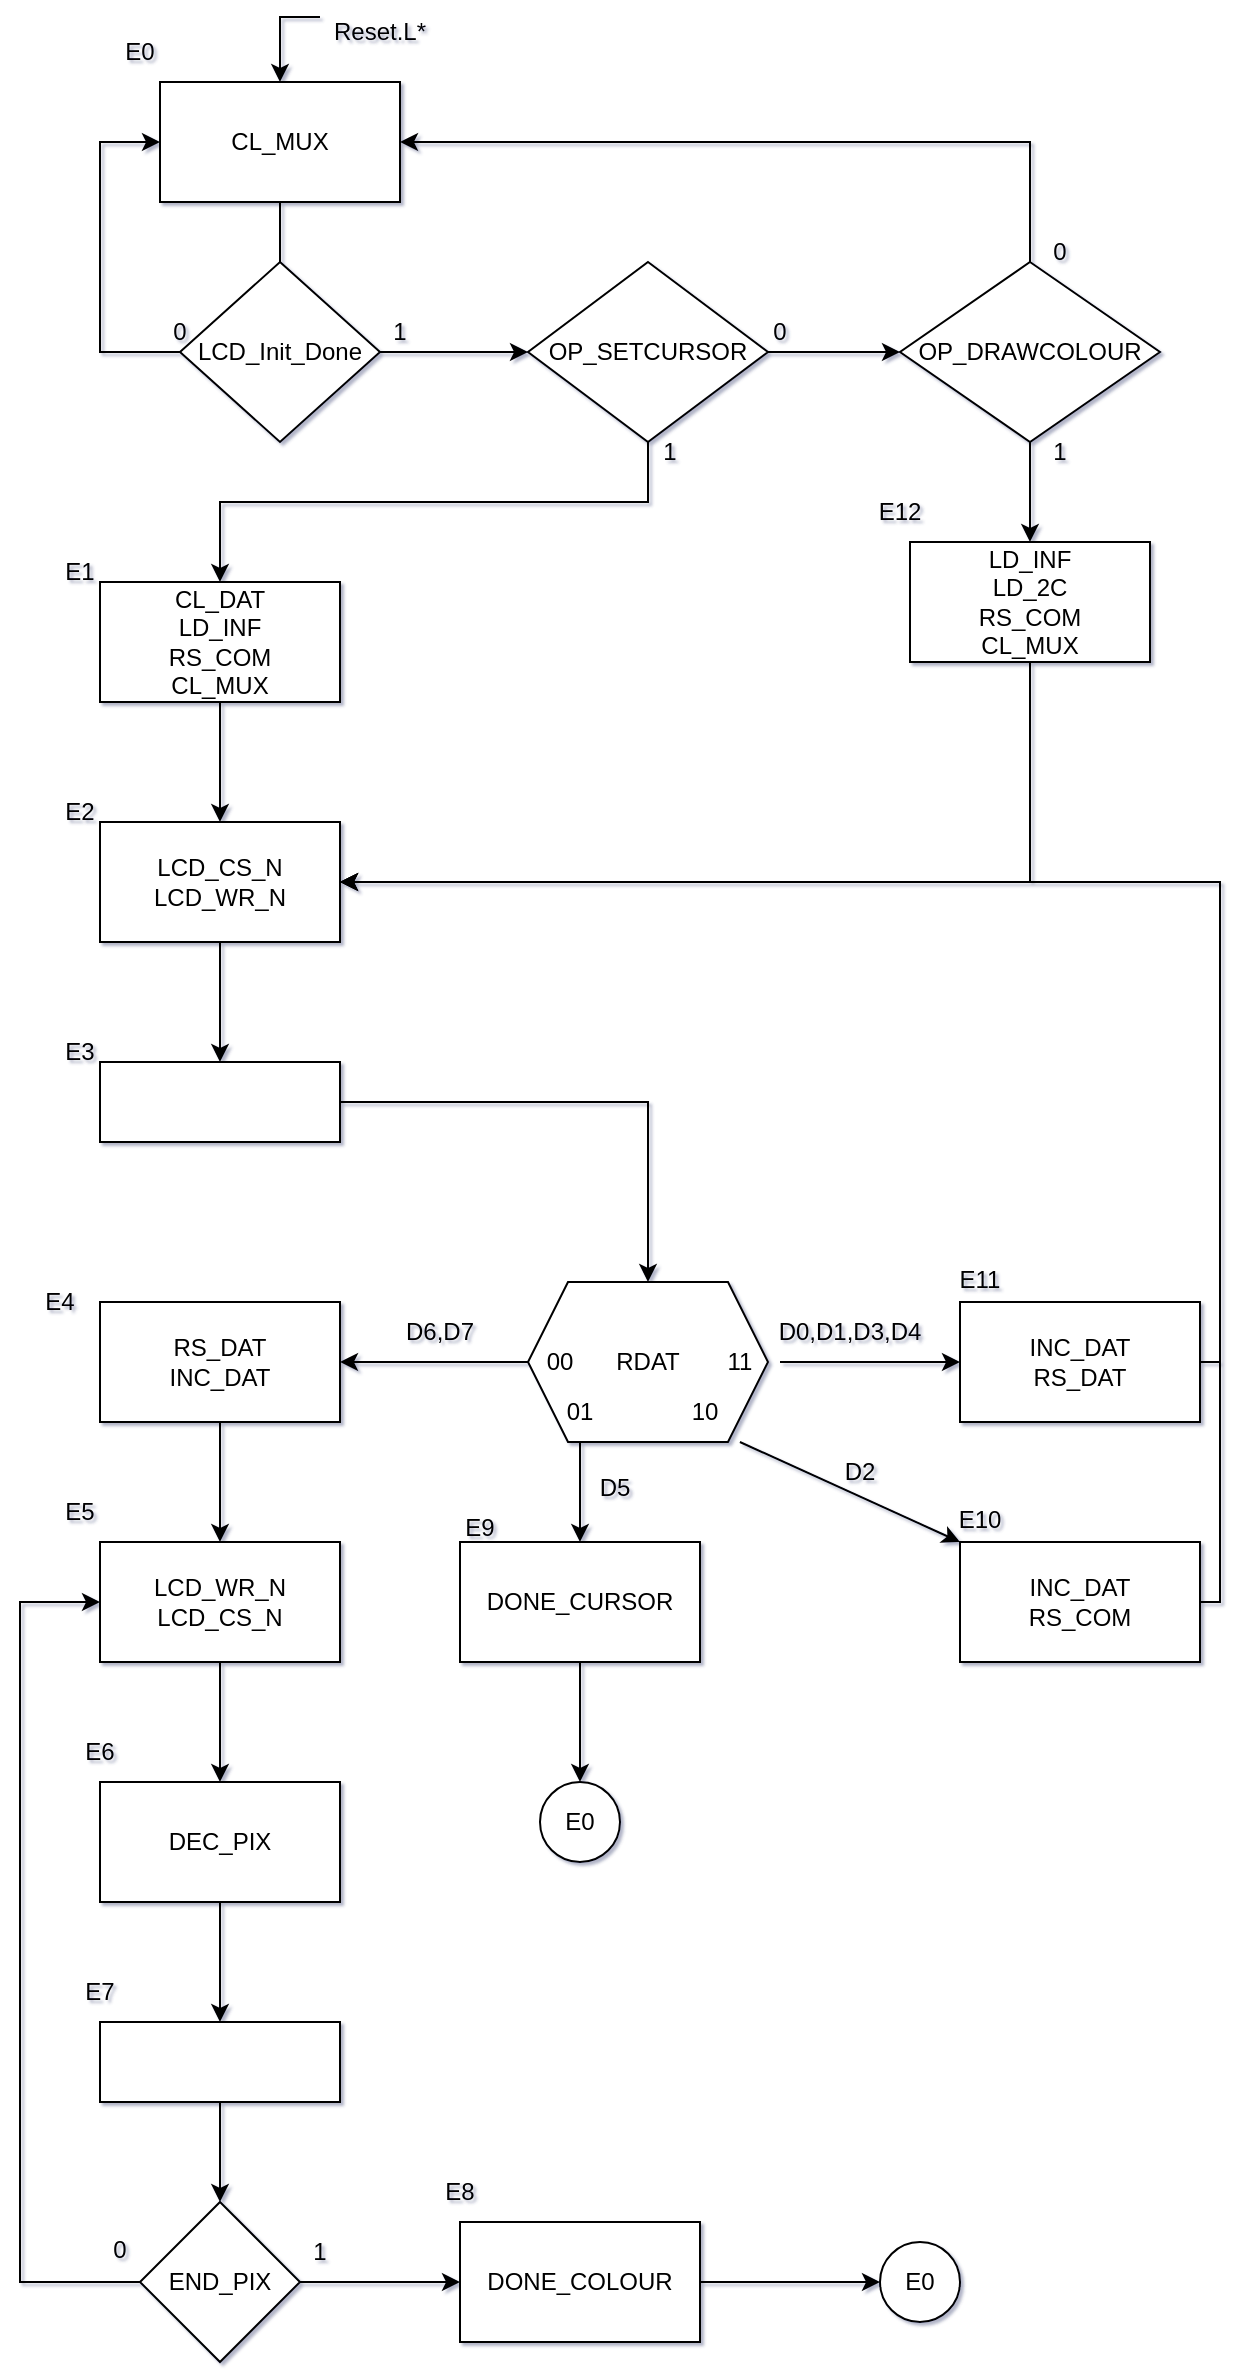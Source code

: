 <mxfile version="20.5.1" type="device" pages="2"><diagram id="Fj-HjxXN2UriHYrf5EJv" name="UC"><mxGraphModel dx="1896" dy="999" grid="0" gridSize="10" guides="1" tooltips="1" connect="1" arrows="1" fold="1" page="1" pageScale="1" pageWidth="827" pageHeight="1169" math="0" shadow="1"><root><mxCell id="0"/><mxCell id="1" parent="0"/><mxCell id="yGQHZh2o-6ceOHuTksd4-1" value="CL_MUX" style="rounded=0;whiteSpace=wrap;html=1;" parent="1" vertex="1"><mxGeometry x="230" y="70" width="120" height="60" as="geometry"/></mxCell><mxCell id="K7u2Sw8y5g_TQ928Nxrp-3" value="" style="edgeStyle=orthogonalEdgeStyle;rounded=0;orthogonalLoop=1;jettySize=auto;html=1;" edge="1" parent="1" source="yGQHZh2o-6ceOHuTksd4-6" target="K7u2Sw8y5g_TQ928Nxrp-1"><mxGeometry relative="1" as="geometry"/></mxCell><mxCell id="yGQHZh2o-6ceOHuTksd4-6" value="LCD_Init_Done" style="rhombus;whiteSpace=wrap;html=1;" parent="1" vertex="1"><mxGeometry x="240" y="160" width="100" height="90" as="geometry"/></mxCell><mxCell id="yGQHZh2o-6ceOHuTksd4-8" value="" style="endArrow=none;html=1;rounded=0;entryX=0.5;entryY=1;entryDx=0;entryDy=0;exitX=0.5;exitY=0;exitDx=0;exitDy=0;" parent="1" source="yGQHZh2o-6ceOHuTksd4-6" target="yGQHZh2o-6ceOHuTksd4-1" edge="1"><mxGeometry width="50" height="50" relative="1" as="geometry"><mxPoint x="260" y="230" as="sourcePoint"/><mxPoint x="310" y="180" as="targetPoint"/></mxGeometry></mxCell><mxCell id="yGQHZh2o-6ceOHuTksd4-18" value="E0" style="text;html=1;strokeColor=none;fillColor=none;align=center;verticalAlign=middle;whiteSpace=wrap;rounded=0;" parent="1" vertex="1"><mxGeometry x="190" y="40" width="60" height="30" as="geometry"/></mxCell><mxCell id="yGQHZh2o-6ceOHuTksd4-47" style="edgeStyle=orthogonalEdgeStyle;rounded=0;orthogonalLoop=1;jettySize=auto;html=1;exitX=0;exitY=0.25;exitDx=0;exitDy=0;entryX=0.5;entryY=0;entryDx=0;entryDy=0;" parent="1" source="yGQHZh2o-6ceOHuTksd4-45" target="yGQHZh2o-6ceOHuTksd4-1" edge="1"><mxGeometry relative="1" as="geometry"/></mxCell><mxCell id="yGQHZh2o-6ceOHuTksd4-45" value="Reset.L*" style="text;html=1;strokeColor=none;fillColor=none;align=center;verticalAlign=middle;whiteSpace=wrap;rounded=0;" parent="1" vertex="1"><mxGeometry x="310" y="30" width="60" height="30" as="geometry"/></mxCell><mxCell id="K7u2Sw8y5g_TQ928Nxrp-4" value="" style="edgeStyle=orthogonalEdgeStyle;rounded=0;orthogonalLoop=1;jettySize=auto;html=1;" edge="1" parent="1" source="K7u2Sw8y5g_TQ928Nxrp-1" target="K7u2Sw8y5g_TQ928Nxrp-2"><mxGeometry relative="1" as="geometry"/></mxCell><mxCell id="K7u2Sw8y5g_TQ928Nxrp-1" value="OP_SETCURSOR" style="rhombus;whiteSpace=wrap;html=1;" vertex="1" parent="1"><mxGeometry x="414" y="160" width="120" height="90" as="geometry"/></mxCell><mxCell id="K7u2Sw8y5g_TQ928Nxrp-18" value="" style="edgeStyle=orthogonalEdgeStyle;rounded=0;orthogonalLoop=1;jettySize=auto;html=1;" edge="1" parent="1" source="K7u2Sw8y5g_TQ928Nxrp-2" target="K7u2Sw8y5g_TQ928Nxrp-17"><mxGeometry relative="1" as="geometry"/></mxCell><mxCell id="K7u2Sw8y5g_TQ928Nxrp-2" value="&lt;div&gt;OP_DRAWCOLOUR&lt;/div&gt;" style="rhombus;whiteSpace=wrap;html=1;" vertex="1" parent="1"><mxGeometry x="600" y="160" width="130" height="90" as="geometry"/></mxCell><mxCell id="K7u2Sw8y5g_TQ928Nxrp-5" value="" style="endArrow=classic;html=1;rounded=0;entryX=1;entryY=0.5;entryDx=0;entryDy=0;exitX=0.5;exitY=0;exitDx=0;exitDy=0;" edge="1" parent="1" source="K7u2Sw8y5g_TQ928Nxrp-2" target="yGQHZh2o-6ceOHuTksd4-1"><mxGeometry width="50" height="50" relative="1" as="geometry"><mxPoint x="410" y="200" as="sourcePoint"/><mxPoint x="460" y="150" as="targetPoint"/><Array as="points"><mxPoint x="665" y="100"/></Array></mxGeometry></mxCell><mxCell id="K7u2Sw8y5g_TQ928Nxrp-6" value="DONE_CURSOR" style="rounded=0;whiteSpace=wrap;html=1;" vertex="1" parent="1"><mxGeometry x="380" y="800" width="120" height="60" as="geometry"/></mxCell><mxCell id="K7u2Sw8y5g_TQ928Nxrp-7" value="&lt;div&gt;INC_DAT&lt;/div&gt;&lt;div&gt;RS_COM&lt;br&gt;&lt;/div&gt;" style="rounded=0;whiteSpace=wrap;html=1;" vertex="1" parent="1"><mxGeometry x="630" y="800" width="120" height="60" as="geometry"/></mxCell><mxCell id="K7u2Sw8y5g_TQ928Nxrp-43" value="" style="edgeStyle=orthogonalEdgeStyle;rounded=0;orthogonalLoop=1;jettySize=auto;html=1;" edge="1" parent="1" source="K7u2Sw8y5g_TQ928Nxrp-8" target="K7u2Sw8y5g_TQ928Nxrp-42"><mxGeometry relative="1" as="geometry"/></mxCell><mxCell id="K7u2Sw8y5g_TQ928Nxrp-8" value="DONE_COLOUR" style="rounded=0;whiteSpace=wrap;html=1;" vertex="1" parent="1"><mxGeometry x="380" y="1140" width="120" height="60" as="geometry"/></mxCell><mxCell id="K7u2Sw8y5g_TQ928Nxrp-9" value="&lt;div&gt;INC_DAT&lt;/div&gt;&lt;div&gt;RS_DAT&lt;br&gt;&lt;/div&gt;" style="rounded=0;whiteSpace=wrap;html=1;" vertex="1" parent="1"><mxGeometry x="630" y="680" width="120" height="60" as="geometry"/></mxCell><mxCell id="K7u2Sw8y5g_TQ928Nxrp-37" value="" style="edgeStyle=orthogonalEdgeStyle;rounded=0;orthogonalLoop=1;jettySize=auto;html=1;" edge="1" parent="1" source="K7u2Sw8y5g_TQ928Nxrp-10" target="K7u2Sw8y5g_TQ928Nxrp-11"><mxGeometry relative="1" as="geometry"/></mxCell><mxCell id="K7u2Sw8y5g_TQ928Nxrp-10" value="&lt;div&gt;LCD_WR_N&lt;/div&gt;&lt;div&gt;LCD_CS_N&lt;br&gt;&lt;/div&gt;" style="rounded=0;whiteSpace=wrap;html=1;" vertex="1" parent="1"><mxGeometry x="200" y="800" width="120" height="60" as="geometry"/></mxCell><mxCell id="K7u2Sw8y5g_TQ928Nxrp-38" value="" style="edgeStyle=orthogonalEdgeStyle;rounded=0;orthogonalLoop=1;jettySize=auto;html=1;" edge="1" parent="1" source="K7u2Sw8y5g_TQ928Nxrp-11" target="K7u2Sw8y5g_TQ928Nxrp-12"><mxGeometry relative="1" as="geometry"/></mxCell><mxCell id="K7u2Sw8y5g_TQ928Nxrp-11" value="DEC_PIX" style="rounded=0;whiteSpace=wrap;html=1;" vertex="1" parent="1"><mxGeometry x="200" y="920" width="120" height="60" as="geometry"/></mxCell><mxCell id="K7u2Sw8y5g_TQ928Nxrp-40" value="" style="edgeStyle=orthogonalEdgeStyle;rounded=0;orthogonalLoop=1;jettySize=auto;html=1;" edge="1" parent="1" source="K7u2Sw8y5g_TQ928Nxrp-12" target="K7u2Sw8y5g_TQ928Nxrp-39"><mxGeometry relative="1" as="geometry"/></mxCell><mxCell id="K7u2Sw8y5g_TQ928Nxrp-12" value="" style="rounded=0;whiteSpace=wrap;html=1;" vertex="1" parent="1"><mxGeometry x="200" y="1040" width="120" height="40" as="geometry"/></mxCell><mxCell id="K7u2Sw8y5g_TQ928Nxrp-36" value="" style="edgeStyle=orthogonalEdgeStyle;rounded=0;orthogonalLoop=1;jettySize=auto;html=1;" edge="1" parent="1" source="K7u2Sw8y5g_TQ928Nxrp-13" target="K7u2Sw8y5g_TQ928Nxrp-10"><mxGeometry relative="1" as="geometry"/></mxCell><mxCell id="K7u2Sw8y5g_TQ928Nxrp-13" value="&lt;div&gt;RS_DAT&lt;/div&gt;&lt;div&gt;INC_DAT&lt;br&gt;&lt;/div&gt;" style="rounded=0;whiteSpace=wrap;html=1;" vertex="1" parent="1"><mxGeometry x="200" y="680" width="120" height="60" as="geometry"/></mxCell><mxCell id="K7u2Sw8y5g_TQ928Nxrp-14" value="" style="rounded=0;whiteSpace=wrap;html=1;" vertex="1" parent="1"><mxGeometry x="200" y="560" width="120" height="40" as="geometry"/></mxCell><mxCell id="K7u2Sw8y5g_TQ928Nxrp-28" value="" style="edgeStyle=orthogonalEdgeStyle;rounded=0;orthogonalLoop=1;jettySize=auto;html=1;" edge="1" parent="1" source="K7u2Sw8y5g_TQ928Nxrp-15" target="K7u2Sw8y5g_TQ928Nxrp-14"><mxGeometry relative="1" as="geometry"/></mxCell><mxCell id="K7u2Sw8y5g_TQ928Nxrp-15" value="&lt;div&gt;LCD_CS_N&lt;/div&gt;&lt;div&gt;LCD_WR_N&lt;br&gt;&lt;/div&gt;" style="rounded=0;whiteSpace=wrap;html=1;" vertex="1" parent="1"><mxGeometry x="200" y="440" width="120" height="60" as="geometry"/></mxCell><mxCell id="K7u2Sw8y5g_TQ928Nxrp-27" value="" style="edgeStyle=orthogonalEdgeStyle;rounded=0;orthogonalLoop=1;jettySize=auto;html=1;" edge="1" parent="1" source="K7u2Sw8y5g_TQ928Nxrp-16" target="K7u2Sw8y5g_TQ928Nxrp-15"><mxGeometry relative="1" as="geometry"/></mxCell><mxCell id="K7u2Sw8y5g_TQ928Nxrp-16" value="&lt;div&gt;CL_DAT&lt;/div&gt;&lt;div&gt;LD_INF&lt;/div&gt;&lt;div&gt;RS_COM&lt;/div&gt;&lt;div&gt;CL_MUX&lt;br&gt;&lt;/div&gt;" style="rounded=0;whiteSpace=wrap;html=1;" vertex="1" parent="1"><mxGeometry x="200" y="320" width="120" height="60" as="geometry"/></mxCell><mxCell id="K7u2Sw8y5g_TQ928Nxrp-17" value="&lt;div&gt;LD_INF&lt;/div&gt;&lt;div&gt;LD_2C&lt;/div&gt;&lt;div&gt;RS_COM&lt;/div&gt;&lt;div&gt;CL_MUX&lt;br&gt;&lt;/div&gt;" style="rounded=0;whiteSpace=wrap;html=1;" vertex="1" parent="1"><mxGeometry x="605" y="300" width="120" height="60" as="geometry"/></mxCell><mxCell id="K7u2Sw8y5g_TQ928Nxrp-19" value="0" style="text;html=1;strokeColor=none;fillColor=none;align=center;verticalAlign=middle;whiteSpace=wrap;rounded=0;" vertex="1" parent="1"><mxGeometry x="210" y="180" width="60" height="30" as="geometry"/></mxCell><mxCell id="K7u2Sw8y5g_TQ928Nxrp-20" value="" style="endArrow=classic;html=1;rounded=0;entryX=0;entryY=0.5;entryDx=0;entryDy=0;exitX=0;exitY=0.5;exitDx=0;exitDy=0;" edge="1" parent="1" source="yGQHZh2o-6ceOHuTksd4-6" target="yGQHZh2o-6ceOHuTksd4-1"><mxGeometry width="50" height="50" relative="1" as="geometry"><mxPoint x="420" y="340" as="sourcePoint"/><mxPoint x="470" y="290" as="targetPoint"/><Array as="points"><mxPoint x="200" y="205"/><mxPoint x="200" y="100"/></Array></mxGeometry></mxCell><mxCell id="K7u2Sw8y5g_TQ928Nxrp-21" value="1" style="text;html=1;strokeColor=none;fillColor=none;align=center;verticalAlign=middle;whiteSpace=wrap;rounded=0;" vertex="1" parent="1"><mxGeometry x="320" y="180" width="60" height="30" as="geometry"/></mxCell><mxCell id="K7u2Sw8y5g_TQ928Nxrp-22" value="1" style="text;html=1;strokeColor=none;fillColor=none;align=center;verticalAlign=middle;whiteSpace=wrap;rounded=0;" vertex="1" parent="1"><mxGeometry x="650" y="240" width="60" height="30" as="geometry"/></mxCell><mxCell id="K7u2Sw8y5g_TQ928Nxrp-23" value="1" style="text;html=1;strokeColor=none;fillColor=none;align=center;verticalAlign=middle;whiteSpace=wrap;rounded=0;" vertex="1" parent="1"><mxGeometry x="470" y="240" width="30" height="30" as="geometry"/></mxCell><mxCell id="K7u2Sw8y5g_TQ928Nxrp-24" value="0" style="text;html=1;strokeColor=none;fillColor=none;align=center;verticalAlign=middle;whiteSpace=wrap;rounded=0;" vertex="1" parent="1"><mxGeometry x="510" y="180" width="60" height="30" as="geometry"/></mxCell><mxCell id="K7u2Sw8y5g_TQ928Nxrp-25" value="0" style="text;html=1;strokeColor=none;fillColor=none;align=center;verticalAlign=middle;whiteSpace=wrap;rounded=0;" vertex="1" parent="1"><mxGeometry x="650" y="140" width="60" height="30" as="geometry"/></mxCell><mxCell id="K7u2Sw8y5g_TQ928Nxrp-26" value="" style="endArrow=classic;html=1;rounded=0;entryX=0.5;entryY=0;entryDx=0;entryDy=0;exitX=0.5;exitY=1;exitDx=0;exitDy=0;" edge="1" parent="1" source="K7u2Sw8y5g_TQ928Nxrp-1" target="K7u2Sw8y5g_TQ928Nxrp-16"><mxGeometry width="50" height="50" relative="1" as="geometry"><mxPoint x="450" y="320" as="sourcePoint"/><mxPoint x="470" y="290" as="targetPoint"/><Array as="points"><mxPoint x="474" y="280"/><mxPoint x="260" y="280"/></Array></mxGeometry></mxCell><mxCell id="K7u2Sw8y5g_TQ928Nxrp-35" value="" style="edgeStyle=orthogonalEdgeStyle;rounded=0;orthogonalLoop=1;jettySize=auto;html=1;" edge="1" parent="1" source="K7u2Sw8y5g_TQ928Nxrp-29" target="K7u2Sw8y5g_TQ928Nxrp-13"><mxGeometry relative="1" as="geometry"/></mxCell><mxCell id="K7u2Sw8y5g_TQ928Nxrp-29" value="RDAT" style="shape=hexagon;perimeter=hexagonPerimeter2;whiteSpace=wrap;html=1;fixedSize=1;" vertex="1" parent="1"><mxGeometry x="414" y="670" width="120" height="80" as="geometry"/></mxCell><mxCell id="K7u2Sw8y5g_TQ928Nxrp-30" value="00" style="text;html=1;strokeColor=none;fillColor=none;align=center;verticalAlign=middle;whiteSpace=wrap;rounded=0;" vertex="1" parent="1"><mxGeometry x="410" y="695" width="40" height="30" as="geometry"/></mxCell><mxCell id="K7u2Sw8y5g_TQ928Nxrp-31" value="01" style="text;html=1;strokeColor=none;fillColor=none;align=center;verticalAlign=middle;whiteSpace=wrap;rounded=0;" vertex="1" parent="1"><mxGeometry x="420" y="720" width="40" height="30" as="geometry"/></mxCell><mxCell id="K7u2Sw8y5g_TQ928Nxrp-32" value="&lt;div&gt;10&lt;/div&gt;" style="text;html=1;strokeColor=none;fillColor=none;align=center;verticalAlign=middle;whiteSpace=wrap;rounded=0;" vertex="1" parent="1"><mxGeometry x="490" y="720" width="25" height="30" as="geometry"/></mxCell><mxCell id="K7u2Sw8y5g_TQ928Nxrp-34" value="" style="edgeStyle=orthogonalEdgeStyle;rounded=0;orthogonalLoop=1;jettySize=auto;html=1;" edge="1" parent="1" source="K7u2Sw8y5g_TQ928Nxrp-33" target="K7u2Sw8y5g_TQ928Nxrp-9"><mxGeometry relative="1" as="geometry"/></mxCell><mxCell id="K7u2Sw8y5g_TQ928Nxrp-33" value="11" style="text;html=1;strokeColor=none;fillColor=none;align=center;verticalAlign=middle;whiteSpace=wrap;rounded=0;" vertex="1" parent="1"><mxGeometry x="500" y="695" width="40" height="30" as="geometry"/></mxCell><mxCell id="K7u2Sw8y5g_TQ928Nxrp-41" value="" style="edgeStyle=orthogonalEdgeStyle;rounded=0;orthogonalLoop=1;jettySize=auto;html=1;" edge="1" parent="1" source="K7u2Sw8y5g_TQ928Nxrp-39" target="K7u2Sw8y5g_TQ928Nxrp-8"><mxGeometry relative="1" as="geometry"/></mxCell><mxCell id="K7u2Sw8y5g_TQ928Nxrp-39" value="END_PIX" style="rhombus;whiteSpace=wrap;html=1;" vertex="1" parent="1"><mxGeometry x="220" y="1130" width="80" height="80" as="geometry"/></mxCell><mxCell id="K7u2Sw8y5g_TQ928Nxrp-42" value="E0" style="ellipse;whiteSpace=wrap;html=1;aspect=fixed;" vertex="1" parent="1"><mxGeometry x="590" y="1150" width="40" height="40" as="geometry"/></mxCell><mxCell id="K7u2Sw8y5g_TQ928Nxrp-44" value="" style="endArrow=classic;html=1;rounded=0;exitX=0.5;exitY=1;exitDx=0;exitDy=0;entryX=1;entryY=0.5;entryDx=0;entryDy=0;" edge="1" parent="1" source="K7u2Sw8y5g_TQ928Nxrp-17" target="K7u2Sw8y5g_TQ928Nxrp-15"><mxGeometry width="50" height="50" relative="1" as="geometry"><mxPoint x="380" y="510" as="sourcePoint"/><mxPoint x="430" y="460" as="targetPoint"/><Array as="points"><mxPoint x="665" y="470"/></Array></mxGeometry></mxCell><mxCell id="K7u2Sw8y5g_TQ928Nxrp-45" value="" style="endArrow=classic;html=1;rounded=0;entryX=1;entryY=0.5;entryDx=0;entryDy=0;exitX=1;exitY=0.5;exitDx=0;exitDy=0;" edge="1" parent="1" source="K7u2Sw8y5g_TQ928Nxrp-9" target="K7u2Sw8y5g_TQ928Nxrp-15"><mxGeometry width="50" height="50" relative="1" as="geometry"><mxPoint x="470" y="570" as="sourcePoint"/><mxPoint x="520" y="520" as="targetPoint"/><Array as="points"><mxPoint x="760" y="710"/><mxPoint x="760" y="470"/></Array></mxGeometry></mxCell><mxCell id="K7u2Sw8y5g_TQ928Nxrp-46" value="" style="endArrow=classic;html=1;rounded=0;entryX=1;entryY=0.5;entryDx=0;entryDy=0;exitX=1;exitY=0.5;exitDx=0;exitDy=0;" edge="1" parent="1" source="K7u2Sw8y5g_TQ928Nxrp-7" target="K7u2Sw8y5g_TQ928Nxrp-15"><mxGeometry width="50" height="50" relative="1" as="geometry"><mxPoint x="470" y="670" as="sourcePoint"/><mxPoint x="520" y="620" as="targetPoint"/><Array as="points"><mxPoint x="760" y="830"/><mxPoint x="760" y="470"/></Array></mxGeometry></mxCell><mxCell id="K7u2Sw8y5g_TQ928Nxrp-48" value="" style="endArrow=classic;html=1;rounded=0;entryX=0;entryY=0;entryDx=0;entryDy=0;exitX=0.883;exitY=1;exitDx=0;exitDy=0;exitPerimeter=0;" edge="1" parent="1" source="K7u2Sw8y5g_TQ928Nxrp-29" target="K7u2Sw8y5g_TQ928Nxrp-7"><mxGeometry width="50" height="50" relative="1" as="geometry"><mxPoint x="390" y="670" as="sourcePoint"/><mxPoint x="440" y="620" as="targetPoint"/></mxGeometry></mxCell><mxCell id="K7u2Sw8y5g_TQ928Nxrp-49" value="" style="endArrow=classic;html=1;rounded=0;entryX=0.5;entryY=0;entryDx=0;entryDy=0;exitX=1;exitY=0.5;exitDx=0;exitDy=0;" edge="1" parent="1" source="K7u2Sw8y5g_TQ928Nxrp-14" target="K7u2Sw8y5g_TQ928Nxrp-29"><mxGeometry width="50" height="50" relative="1" as="geometry"><mxPoint x="370" y="700" as="sourcePoint"/><mxPoint x="420" y="650" as="targetPoint"/><Array as="points"><mxPoint x="474" y="580"/></Array></mxGeometry></mxCell><mxCell id="K7u2Sw8y5g_TQ928Nxrp-50" value="" style="endArrow=classic;html=1;rounded=0;entryX=0.5;entryY=0;entryDx=0;entryDy=0;exitX=0.5;exitY=1;exitDx=0;exitDy=0;" edge="1" parent="1" source="K7u2Sw8y5g_TQ928Nxrp-31" target="K7u2Sw8y5g_TQ928Nxrp-6"><mxGeometry width="50" height="50" relative="1" as="geometry"><mxPoint x="480" y="830" as="sourcePoint"/><mxPoint x="530" y="780" as="targetPoint"/></mxGeometry></mxCell><mxCell id="K7u2Sw8y5g_TQ928Nxrp-51" value="E0" style="ellipse;whiteSpace=wrap;html=1;aspect=fixed;" vertex="1" parent="1"><mxGeometry x="420" y="920" width="40" height="40" as="geometry"/></mxCell><mxCell id="K7u2Sw8y5g_TQ928Nxrp-52" value="" style="endArrow=classic;html=1;rounded=0;exitX=0.5;exitY=1;exitDx=0;exitDy=0;entryX=0.5;entryY=0;entryDx=0;entryDy=0;" edge="1" parent="1" source="K7u2Sw8y5g_TQ928Nxrp-6" target="K7u2Sw8y5g_TQ928Nxrp-51"><mxGeometry width="50" height="50" relative="1" as="geometry"><mxPoint x="480" y="1120" as="sourcePoint"/><mxPoint x="530" y="1070" as="targetPoint"/></mxGeometry></mxCell><mxCell id="K7u2Sw8y5g_TQ928Nxrp-53" value="" style="endArrow=classic;html=1;rounded=0;entryX=0;entryY=0.5;entryDx=0;entryDy=0;exitX=0;exitY=0.5;exitDx=0;exitDy=0;" edge="1" parent="1" source="K7u2Sw8y5g_TQ928Nxrp-39" target="K7u2Sw8y5g_TQ928Nxrp-10"><mxGeometry width="50" height="50" relative="1" as="geometry"><mxPoint x="220" y="1040" as="sourcePoint"/><mxPoint x="270" y="990" as="targetPoint"/><Array as="points"><mxPoint x="160" y="1170"/><mxPoint x="160" y="830"/></Array></mxGeometry></mxCell><mxCell id="K7u2Sw8y5g_TQ928Nxrp-54" value="E1" style="text;html=1;strokeColor=none;fillColor=none;align=center;verticalAlign=middle;whiteSpace=wrap;rounded=0;" vertex="1" parent="1"><mxGeometry x="160" y="300" width="60" height="30" as="geometry"/></mxCell><mxCell id="K7u2Sw8y5g_TQ928Nxrp-55" value="E2" style="text;html=1;strokeColor=none;fillColor=none;align=center;verticalAlign=middle;whiteSpace=wrap;rounded=0;" vertex="1" parent="1"><mxGeometry x="160" y="420" width="60" height="30" as="geometry"/></mxCell><mxCell id="K7u2Sw8y5g_TQ928Nxrp-56" value="E3" style="text;html=1;strokeColor=none;fillColor=none;align=center;verticalAlign=middle;whiteSpace=wrap;rounded=0;" vertex="1" parent="1"><mxGeometry x="160" y="540" width="60" height="30" as="geometry"/></mxCell><mxCell id="K7u2Sw8y5g_TQ928Nxrp-57" value="E4" style="text;html=1;strokeColor=none;fillColor=none;align=center;verticalAlign=middle;whiteSpace=wrap;rounded=0;" vertex="1" parent="1"><mxGeometry x="150" y="665" width="60" height="30" as="geometry"/></mxCell><mxCell id="K7u2Sw8y5g_TQ928Nxrp-58" value="E5" style="text;html=1;strokeColor=none;fillColor=none;align=center;verticalAlign=middle;whiteSpace=wrap;rounded=0;" vertex="1" parent="1"><mxGeometry x="160" y="770" width="60" height="30" as="geometry"/></mxCell><mxCell id="K7u2Sw8y5g_TQ928Nxrp-59" value="E6" style="text;html=1;strokeColor=none;fillColor=none;align=center;verticalAlign=middle;whiteSpace=wrap;rounded=0;" vertex="1" parent="1"><mxGeometry x="170" y="890" width="60" height="30" as="geometry"/></mxCell><mxCell id="K7u2Sw8y5g_TQ928Nxrp-60" value="E7" style="text;html=1;strokeColor=none;fillColor=none;align=center;verticalAlign=middle;whiteSpace=wrap;rounded=0;" vertex="1" parent="1"><mxGeometry x="170" y="1010" width="60" height="30" as="geometry"/></mxCell><mxCell id="K7u2Sw8y5g_TQ928Nxrp-61" value="1" style="text;html=1;strokeColor=none;fillColor=none;align=center;verticalAlign=middle;whiteSpace=wrap;rounded=0;" vertex="1" parent="1"><mxGeometry x="280" y="1140" width="60" height="30" as="geometry"/></mxCell><mxCell id="K7u2Sw8y5g_TQ928Nxrp-62" value="E9" style="text;html=1;strokeColor=none;fillColor=none;align=center;verticalAlign=middle;whiteSpace=wrap;rounded=0;" vertex="1" parent="1"><mxGeometry x="360" y="778" width="60" height="30" as="geometry"/></mxCell><mxCell id="K7u2Sw8y5g_TQ928Nxrp-63" value="E10" style="text;html=1;strokeColor=none;fillColor=none;align=center;verticalAlign=middle;whiteSpace=wrap;rounded=0;" vertex="1" parent="1"><mxGeometry x="610" y="774" width="60" height="30" as="geometry"/></mxCell><mxCell id="K7u2Sw8y5g_TQ928Nxrp-64" value="E11" style="text;html=1;strokeColor=none;fillColor=none;align=center;verticalAlign=middle;whiteSpace=wrap;rounded=0;" vertex="1" parent="1"><mxGeometry x="610" y="654" width="60" height="30" as="geometry"/></mxCell><mxCell id="K7u2Sw8y5g_TQ928Nxrp-65" value="E12" style="text;html=1;strokeColor=none;fillColor=none;align=center;verticalAlign=middle;whiteSpace=wrap;rounded=0;" vertex="1" parent="1"><mxGeometry x="570" y="270" width="60" height="30" as="geometry"/></mxCell><mxCell id="K7u2Sw8y5g_TQ928Nxrp-66" value="0" style="text;html=1;strokeColor=none;fillColor=none;align=center;verticalAlign=middle;whiteSpace=wrap;rounded=0;" vertex="1" parent="1"><mxGeometry x="180" y="1139" width="60" height="30" as="geometry"/></mxCell><mxCell id="K7u2Sw8y5g_TQ928Nxrp-67" value="E8" style="text;html=1;strokeColor=none;fillColor=none;align=center;verticalAlign=middle;whiteSpace=wrap;rounded=0;" vertex="1" parent="1"><mxGeometry x="350" y="1110" width="60" height="30" as="geometry"/></mxCell><mxCell id="K7u2Sw8y5g_TQ928Nxrp-69" value="D5" style="text;html=1;strokeColor=none;fillColor=none;align=center;verticalAlign=middle;whiteSpace=wrap;rounded=0;" vertex="1" parent="1"><mxGeometry x="445" y="760" width="25" height="25" as="geometry"/></mxCell><mxCell id="K7u2Sw8y5g_TQ928Nxrp-70" value="D0,D1,D3,D4" style="text;html=1;strokeColor=none;fillColor=none;align=center;verticalAlign=middle;whiteSpace=wrap;rounded=0;" vertex="1" parent="1"><mxGeometry x="545" y="680" width="60" height="30" as="geometry"/></mxCell><mxCell id="K7u2Sw8y5g_TQ928Nxrp-71" value="D2" style="text;html=1;strokeColor=none;fillColor=none;align=center;verticalAlign=middle;whiteSpace=wrap;rounded=0;" vertex="1" parent="1"><mxGeometry x="550" y="750" width="60" height="30" as="geometry"/></mxCell><mxCell id="K7u2Sw8y5g_TQ928Nxrp-72" value="D6,D7" style="text;html=1;strokeColor=none;fillColor=none;align=center;verticalAlign=middle;whiteSpace=wrap;rounded=0;" vertex="1" parent="1"><mxGeometry x="340" y="680" width="60" height="30" as="geometry"/></mxCell></root></mxGraphModel></diagram><diagram id="kjpdkFQ1poehsoiqb05J" name="UP"><mxGraphModel dx="1778" dy="936" grid="0" gridSize="10" guides="1" tooltips="1" connect="1" arrows="1" fold="1" page="1" pageScale="1" pageWidth="827" pageHeight="1169" math="0" shadow="0"><root><mxCell id="0"/><mxCell id="1" parent="0"/><mxCell id="LfAyrF7LMrJv5ALKYSxz-1" value="RX" style="rounded=0;whiteSpace=wrap;html=1;" parent="1" vertex="1"><mxGeometry x="160" y="80" width="80" height="120" as="geometry"/></mxCell><mxCell id="LfAyrF7LMrJv5ALKYSxz-2" value="RY" style="rounded=0;whiteSpace=wrap;html=1;" parent="1" vertex="1"><mxGeometry x="400" y="80" width="80" height="120" as="geometry"/></mxCell><mxCell id="LfAyrF7LMrJv5ALKYSxz-3" value="RC" style="rounded=0;whiteSpace=wrap;html=1;" parent="1" vertex="1"><mxGeometry x="640" y="80" width="80" height="120" as="geometry"/></mxCell><mxCell id="LfAyrF7LMrJv5ALKYSxz-9" value="" style="endArrow=classic;html=1;rounded=0;entryX=0;entryY=0.25;entryDx=0;entryDy=0;" parent="1" target="LfAyrF7LMrJv5ALKYSxz-1" edge="1"><mxGeometry width="50" height="50" relative="1" as="geometry"><mxPoint x="120" y="110" as="sourcePoint"/><mxPoint x="440" y="230" as="targetPoint"/></mxGeometry></mxCell><mxCell id="LfAyrF7LMrJv5ALKYSxz-10" value="" style="endArrow=classic;html=1;rounded=0;" parent="1" edge="1"><mxGeometry width="50" height="50" relative="1" as="geometry"><mxPoint x="120" y="170" as="sourcePoint"/><mxPoint x="150" y="170" as="targetPoint"/></mxGeometry></mxCell><mxCell id="LfAyrF7LMrJv5ALKYSxz-11" value="LD_INF" style="text;html=1;strokeColor=none;fillColor=none;align=center;verticalAlign=middle;whiteSpace=wrap;rounded=0;" parent="1" vertex="1"><mxGeometry x="50" y="90" width="60" height="30" as="geometry"/></mxCell><mxCell id="LfAyrF7LMrJv5ALKYSxz-12" value="Reset.L*" style="text;html=1;strokeColor=none;fillColor=none;align=center;verticalAlign=middle;whiteSpace=wrap;rounded=0;" parent="1" vertex="1"><mxGeometry x="70" y="150" width="60" height="30" as="geometry"/></mxCell><mxCell id="LfAyrF7LMrJv5ALKYSxz-13" value="" style="endArrow=classic;html=1;rounded=0;exitX=0.5;exitY=1;exitDx=0;exitDy=0;" parent="1" source="LfAyrF7LMrJv5ALKYSxz-1" edge="1"><mxGeometry width="50" height="50" relative="1" as="geometry"><mxPoint x="390" y="280" as="sourcePoint"/><mxPoint x="200" y="240" as="targetPoint"/></mxGeometry></mxCell><mxCell id="LfAyrF7LMrJv5ALKYSxz-14" value="" style="endArrow=none;html=1;rounded=0;" parent="1" edge="1"><mxGeometry width="50" height="50" relative="1" as="geometry"><mxPoint x="190" y="220" as="sourcePoint"/><mxPoint x="210" y="210" as="targetPoint"/></mxGeometry></mxCell><mxCell id="LfAyrF7LMrJv5ALKYSxz-15" value="RXCOL" style="text;html=1;strokeColor=none;fillColor=none;align=center;verticalAlign=middle;whiteSpace=wrap;rounded=0;" parent="1" vertex="1"><mxGeometry x="170" y="240" width="60" height="30" as="geometry"/></mxCell><mxCell id="LfAyrF7LMrJv5ALKYSxz-19" value="&lt;div&gt;8&lt;/div&gt;" style="text;html=1;strokeColor=none;fillColor=none;align=center;verticalAlign=middle;whiteSpace=wrap;rounded=0;" parent="1" vertex="1"><mxGeometry x="190" y="200" width="60" height="30" as="geometry"/></mxCell><mxCell id="LfAyrF7LMrJv5ALKYSxz-20" value="XCOL" style="text;html=1;strokeColor=none;fillColor=none;align=center;verticalAlign=middle;whiteSpace=wrap;rounded=0;" parent="1" vertex="1"><mxGeometry x="170" y="20" width="60" height="30" as="geometry"/></mxCell><mxCell id="LfAyrF7LMrJv5ALKYSxz-21" value="" style="endArrow=classic;html=1;rounded=0;entryX=0.5;entryY=0;entryDx=0;entryDy=0;" parent="1" target="LfAyrF7LMrJv5ALKYSxz-2" edge="1"><mxGeometry width="50" height="50" relative="1" as="geometry"><mxPoint x="440" y="50" as="sourcePoint"/><mxPoint x="440" y="130" as="targetPoint"/></mxGeometry></mxCell><mxCell id="LfAyrF7LMrJv5ALKYSxz-22" value="" style="endArrow=none;html=1;rounded=0;" parent="1" edge="1"><mxGeometry width="50" height="50" relative="1" as="geometry"><mxPoint x="450" y="60" as="sourcePoint"/><mxPoint x="430" y="70" as="targetPoint"/></mxGeometry></mxCell><mxCell id="LfAyrF7LMrJv5ALKYSxz-23" value="YROW" style="text;html=1;strokeColor=none;fillColor=none;align=center;verticalAlign=middle;whiteSpace=wrap;rounded=0;" parent="1" vertex="1"><mxGeometry x="414" y="20" width="60" height="30" as="geometry"/></mxCell><mxCell id="LfAyrF7LMrJv5ALKYSxz-24" value="" style="endArrow=classic;html=1;rounded=0;exitX=0.5;exitY=1;exitDx=0;exitDy=0;" parent="1" source="LfAyrF7LMrJv5ALKYSxz-2" edge="1"><mxGeometry width="50" height="50" relative="1" as="geometry"><mxPoint x="390" y="180" as="sourcePoint"/><mxPoint x="440" y="230" as="targetPoint"/></mxGeometry></mxCell><mxCell id="LfAyrF7LMrJv5ALKYSxz-25" value="" style="endArrow=none;html=1;rounded=0;" parent="1" edge="1"><mxGeometry width="50" height="50" relative="1" as="geometry"><mxPoint x="430" y="220" as="sourcePoint"/><mxPoint x="450" y="210" as="targetPoint"/></mxGeometry></mxCell><mxCell id="LfAyrF7LMrJv5ALKYSxz-26" value="RYROW" style="text;html=1;strokeColor=none;fillColor=none;align=center;verticalAlign=middle;whiteSpace=wrap;rounded=0;" parent="1" vertex="1"><mxGeometry x="410" y="230" width="60" height="30" as="geometry"/></mxCell><mxCell id="LfAyrF7LMrJv5ALKYSxz-27" value="LD_INF" style="text;html=1;strokeColor=none;fillColor=none;align=center;verticalAlign=middle;whiteSpace=wrap;rounded=0;" parent="1" vertex="1"><mxGeometry x="290" y="90" width="60" height="30" as="geometry"/></mxCell><mxCell id="LfAyrF7LMrJv5ALKYSxz-28" value="Reset.L*" style="text;html=1;strokeColor=none;fillColor=none;align=center;verticalAlign=middle;whiteSpace=wrap;rounded=0;" parent="1" vertex="1"><mxGeometry x="310" y="150" width="60" height="30" as="geometry"/></mxCell><mxCell id="LfAyrF7LMrJv5ALKYSxz-30" value="" style="endArrow=classic;html=1;rounded=0;entryX=0;entryY=0.25;entryDx=0;entryDy=0;" parent="1" target="LfAyrF7LMrJv5ALKYSxz-2" edge="1"><mxGeometry width="50" height="50" relative="1" as="geometry"><mxPoint x="370" y="110" as="sourcePoint"/><mxPoint x="440" y="260" as="targetPoint"/></mxGeometry></mxCell><mxCell id="LfAyrF7LMrJv5ALKYSxz-31" value="" style="endArrow=classic;html=1;rounded=0;exitX=1;exitY=0.75;exitDx=0;exitDy=0;" parent="1" source="LfAyrF7LMrJv5ALKYSxz-28" edge="1"><mxGeometry width="50" height="50" relative="1" as="geometry"><mxPoint x="390" y="310" as="sourcePoint"/><mxPoint x="390" y="173" as="targetPoint"/></mxGeometry></mxCell><mxCell id="LfAyrF7LMrJv5ALKYSxz-32" value="9" style="text;html=1;strokeColor=none;fillColor=none;align=center;verticalAlign=middle;whiteSpace=wrap;rounded=0;" parent="1" vertex="1"><mxGeometry x="430" y="200" width="60" height="30" as="geometry"/></mxCell><mxCell id="LfAyrF7LMrJv5ALKYSxz-33" value="9" style="text;html=1;strokeColor=none;fillColor=none;align=center;verticalAlign=middle;whiteSpace=wrap;rounded=0;" parent="1" vertex="1"><mxGeometry x="450" y="50" width="30" height="30" as="geometry"/></mxCell><mxCell id="LfAyrF7LMrJv5ALKYSxz-34" style="edgeStyle=orthogonalEdgeStyle;rounded=0;orthogonalLoop=1;jettySize=auto;html=1;exitX=0.5;exitY=1;exitDx=0;exitDy=0;" parent="1" source="LfAyrF7LMrJv5ALKYSxz-3" target="LfAyrF7LMrJv5ALKYSxz-3" edge="1"><mxGeometry relative="1" as="geometry"/></mxCell><mxCell id="LfAyrF7LMrJv5ALKYSxz-35" value="LD_INF" style="text;html=1;strokeColor=none;fillColor=none;align=center;verticalAlign=middle;whiteSpace=wrap;rounded=0;" parent="1" vertex="1"><mxGeometry x="540" y="95" width="60" height="30" as="geometry"/></mxCell><mxCell id="LfAyrF7LMrJv5ALKYSxz-36" value="Reset.L*" style="text;html=1;strokeColor=none;fillColor=none;align=center;verticalAlign=middle;whiteSpace=wrap;rounded=0;" parent="1" vertex="1"><mxGeometry x="550" y="155" width="60" height="30" as="geometry"/></mxCell><mxCell id="LfAyrF7LMrJv5ALKYSxz-37" value="" style="endArrow=classic;html=1;rounded=0;entryX=0;entryY=0.25;entryDx=0;entryDy=0;exitX=1;exitY=0.5;exitDx=0;exitDy=0;" parent="1" source="LfAyrF7LMrJv5ALKYSxz-35" target="LfAyrF7LMrJv5ALKYSxz-3" edge="1"><mxGeometry width="50" height="50" relative="1" as="geometry"><mxPoint x="390" y="190" as="sourcePoint"/><mxPoint x="440" y="140" as="targetPoint"/></mxGeometry></mxCell><mxCell id="LfAyrF7LMrJv5ALKYSxz-39" value="" style="endArrow=classic;html=1;rounded=0;exitX=1;exitY=0.5;exitDx=0;exitDy=0;entryX=0;entryY=0.5;entryDx=0;entryDy=0;" parent="1" source="LfAyrF7LMrJv5ALKYSxz-36" target="LfAyrF7LMrJv5ALKYSxz-75" edge="1"><mxGeometry width="50" height="50" relative="1" as="geometry"><mxPoint x="390" y="190" as="sourcePoint"/><mxPoint x="630" y="180" as="targetPoint"/></mxGeometry></mxCell><mxCell id="LfAyrF7LMrJv5ALKYSxz-40" value="" style="endArrow=classic;html=1;rounded=0;exitX=0.5;exitY=1;exitDx=0;exitDy=0;" parent="1" source="LfAyrF7LMrJv5ALKYSxz-3" target="LfAyrF7LMrJv5ALKYSxz-41" edge="1"><mxGeometry width="50" height="50" relative="1" as="geometry"><mxPoint x="390" y="350" as="sourcePoint"/><mxPoint x="440" y="300" as="targetPoint"/></mxGeometry></mxCell><mxCell id="LfAyrF7LMrJv5ALKYSxz-41" value="RRGB" style="text;html=1;strokeColor=none;fillColor=none;align=center;verticalAlign=middle;whiteSpace=wrap;rounded=0;" parent="1" vertex="1"><mxGeometry x="650" y="230" width="60" height="30" as="geometry"/></mxCell><mxCell id="LfAyrF7LMrJv5ALKYSxz-42" value="" style="endArrow=none;html=1;rounded=0;" parent="1" edge="1"><mxGeometry width="50" height="50" relative="1" as="geometry"><mxPoint x="670" y="220" as="sourcePoint"/><mxPoint x="690" y="210" as="targetPoint"/></mxGeometry></mxCell><mxCell id="LfAyrF7LMrJv5ALKYSxz-43" value="16" style="text;html=1;strokeColor=none;fillColor=none;align=center;verticalAlign=middle;whiteSpace=wrap;rounded=0;" parent="1" vertex="1"><mxGeometry x="670" y="200" width="60" height="30" as="geometry"/></mxCell><mxCell id="LfAyrF7LMrJv5ALKYSxz-69" value="" style="ellipse;whiteSpace=wrap;html=1;aspect=fixed;" parent="1" vertex="1"><mxGeometry x="390" y="165" width="10" height="10" as="geometry"/></mxCell><mxCell id="LfAyrF7LMrJv5ALKYSxz-71" value="" style="ellipse;whiteSpace=wrap;html=1;aspect=fixed;" parent="1" vertex="1"><mxGeometry x="150" y="165" width="10" height="10" as="geometry"/></mxCell><mxCell id="LfAyrF7LMrJv5ALKYSxz-75" value="" style="ellipse;whiteSpace=wrap;html=1;aspect=fixed;" parent="1" vertex="1"><mxGeometry x="630" y="165" width="10" height="10" as="geometry"/></mxCell><mxCell id="LfAyrF7LMrJv5ALKYSxz-103" value="RGB" style="text;html=1;strokeColor=none;fillColor=none;align=center;verticalAlign=middle;whiteSpace=wrap;rounded=0;" parent="1" vertex="1"><mxGeometry x="650" y="20" width="60" height="30" as="geometry"/></mxCell><mxCell id="f3Ick0GEyCQpjzc2ZSy0-3" value="" style="triangle;whiteSpace=wrap;html=1;" vertex="1" parent="1"><mxGeometry x="160" y="180" width="10" height="20" as="geometry"/></mxCell><mxCell id="f3Ick0GEyCQpjzc2ZSy0-5" value="" style="triangle;whiteSpace=wrap;html=1;" vertex="1" parent="1"><mxGeometry x="400" y="180" width="10" height="20" as="geometry"/></mxCell><mxCell id="f3Ick0GEyCQpjzc2ZSy0-6" value="" style="triangle;whiteSpace=wrap;html=1;" vertex="1" parent="1"><mxGeometry x="640" y="180" width="10" height="20" as="geometry"/></mxCell><mxCell id="f3Ick0GEyCQpjzc2ZSy0-7" value="" style="endArrow=none;html=1;rounded=0;entryX=0;entryY=0.5;entryDx=0;entryDy=0;exitX=0.5;exitY=0;exitDx=0;exitDy=0;" edge="1" parent="1" source="f3Ick0GEyCQpjzc2ZSy0-8" target="f3Ick0GEyCQpjzc2ZSy0-6"><mxGeometry width="50" height="50" relative="1" as="geometry"><mxPoint x="620" y="200" as="sourcePoint"/><mxPoint x="690" y="240" as="targetPoint"/><Array as="points"><mxPoint x="620" y="190"/></Array></mxGeometry></mxCell><mxCell id="f3Ick0GEyCQpjzc2ZSy0-8" value="clk" style="text;html=1;strokeColor=none;fillColor=none;align=center;verticalAlign=middle;whiteSpace=wrap;rounded=0;" vertex="1" parent="1"><mxGeometry x="590" y="200" width="60" height="30" as="geometry"/></mxCell><mxCell id="f3Ick0GEyCQpjzc2ZSy0-9" value="" style="endArrow=none;html=1;rounded=0;entryX=0;entryY=0.5;entryDx=0;entryDy=0;exitX=0.5;exitY=0;exitDx=0;exitDy=0;" edge="1" parent="1" source="f3Ick0GEyCQpjzc2ZSy0-10"><mxGeometry width="50" height="50" relative="1" as="geometry"><mxPoint x="380" y="200" as="sourcePoint"/><mxPoint x="400" y="190" as="targetPoint"/><Array as="points"><mxPoint x="380" y="190"/></Array></mxGeometry></mxCell><mxCell id="f3Ick0GEyCQpjzc2ZSy0-10" value="clk" style="text;html=1;strokeColor=none;fillColor=none;align=center;verticalAlign=middle;whiteSpace=wrap;rounded=0;" vertex="1" parent="1"><mxGeometry x="350" y="200" width="60" height="30" as="geometry"/></mxCell><mxCell id="f3Ick0GEyCQpjzc2ZSy0-11" value="" style="endArrow=none;html=1;rounded=0;entryX=0;entryY=0.5;entryDx=0;entryDy=0;exitX=0.5;exitY=0;exitDx=0;exitDy=0;" edge="1" parent="1" source="f3Ick0GEyCQpjzc2ZSy0-12"><mxGeometry width="50" height="50" relative="1" as="geometry"><mxPoint x="140" y="200" as="sourcePoint"/><mxPoint x="160" y="190" as="targetPoint"/><Array as="points"><mxPoint x="140" y="190"/></Array></mxGeometry></mxCell><mxCell id="f3Ick0GEyCQpjzc2ZSy0-12" value="clk" style="text;html=1;strokeColor=none;fillColor=none;align=center;verticalAlign=middle;whiteSpace=wrap;rounded=0;" vertex="1" parent="1"><mxGeometry x="110" y="200" width="60" height="30" as="geometry"/></mxCell><mxCell id="f3Ick0GEyCQpjzc2ZSy0-13" value="" style="endArrow=classic;html=1;rounded=0;entryX=0.5;entryY=0;entryDx=0;entryDy=0;" edge="1" parent="1"><mxGeometry width="50" height="50" relative="1" as="geometry"><mxPoint x="200" y="50" as="sourcePoint"/><mxPoint x="200" y="80" as="targetPoint"/></mxGeometry></mxCell><mxCell id="f3Ick0GEyCQpjzc2ZSy0-14" value="" style="endArrow=none;html=1;rounded=0;" edge="1" parent="1"><mxGeometry width="50" height="50" relative="1" as="geometry"><mxPoint x="210" y="60" as="sourcePoint"/><mxPoint x="190" y="70" as="targetPoint"/></mxGeometry></mxCell><mxCell id="f3Ick0GEyCQpjzc2ZSy0-15" value="8" style="text;html=1;strokeColor=none;fillColor=none;align=center;verticalAlign=middle;whiteSpace=wrap;rounded=0;" vertex="1" parent="1"><mxGeometry x="210" y="50" width="30" height="30" as="geometry"/></mxCell><mxCell id="f3Ick0GEyCQpjzc2ZSy0-17" value="" style="endArrow=classic;html=1;rounded=0;entryX=0.5;entryY=0;entryDx=0;entryDy=0;" edge="1" parent="1"><mxGeometry width="50" height="50" relative="1" as="geometry"><mxPoint x="680" y="50" as="sourcePoint"/><mxPoint x="680" y="80" as="targetPoint"/></mxGeometry></mxCell><mxCell id="f3Ick0GEyCQpjzc2ZSy0-18" value="" style="endArrow=none;html=1;rounded=0;" edge="1" parent="1"><mxGeometry width="50" height="50" relative="1" as="geometry"><mxPoint x="690" y="60" as="sourcePoint"/><mxPoint x="670" y="70" as="targetPoint"/></mxGeometry></mxCell><mxCell id="f3Ick0GEyCQpjzc2ZSy0-19" value="16" style="text;html=1;strokeColor=none;fillColor=none;align=center;verticalAlign=middle;whiteSpace=wrap;rounded=0;" vertex="1" parent="1"><mxGeometry x="690" y="50" width="30" height="30" as="geometry"/></mxCell><mxCell id="f3Ick0GEyCQpjzc2ZSy0-20" value="LD" style="text;html=1;strokeColor=none;fillColor=none;align=center;verticalAlign=middle;whiteSpace=wrap;rounded=0;" vertex="1" parent="1"><mxGeometry x="401" y="100" width="25" height="20" as="geometry"/></mxCell><mxCell id="f3Ick0GEyCQpjzc2ZSy0-21" value="LD" style="text;html=1;strokeColor=none;fillColor=none;align=center;verticalAlign=middle;whiteSpace=wrap;rounded=0;" vertex="1" parent="1"><mxGeometry x="160" y="100" width="25" height="20" as="geometry"/></mxCell><mxCell id="f3Ick0GEyCQpjzc2ZSy0-22" value="LD" style="text;html=1;strokeColor=none;fillColor=none;align=center;verticalAlign=middle;whiteSpace=wrap;rounded=0;" vertex="1" parent="1"><mxGeometry x="640" y="100" width="25" height="20" as="geometry"/></mxCell><mxCell id="f3Ick0GEyCQpjzc2ZSy0-23" value="CL" style="text;html=1;strokeColor=none;fillColor=none;align=center;verticalAlign=middle;whiteSpace=wrap;rounded=0;" vertex="1" parent="1"><mxGeometry x="640" y="160" width="25" height="20" as="geometry"/></mxCell><mxCell id="f3Ick0GEyCQpjzc2ZSy0-24" value="CL" style="text;html=1;strokeColor=none;fillColor=none;align=center;verticalAlign=middle;whiteSpace=wrap;rounded=0;" vertex="1" parent="1"><mxGeometry x="401" y="160" width="25" height="20" as="geometry"/></mxCell><mxCell id="f3Ick0GEyCQpjzc2ZSy0-25" value="CL" style="text;html=1;strokeColor=none;fillColor=none;align=center;verticalAlign=middle;whiteSpace=wrap;rounded=0;" vertex="1" parent="1"><mxGeometry x="160" y="160" width="25" height="20" as="geometry"/></mxCell><mxCell id="f3Ick0GEyCQpjzc2ZSy0-27" value="D" style="text;html=1;strokeColor=none;fillColor=none;align=center;verticalAlign=middle;whiteSpace=wrap;rounded=0;" vertex="1" parent="1"><mxGeometry x="190" y="80" width="20" height="20" as="geometry"/></mxCell><mxCell id="f3Ick0GEyCQpjzc2ZSy0-28" value="D" style="text;html=1;strokeColor=none;fillColor=none;align=center;verticalAlign=middle;whiteSpace=wrap;rounded=0;" vertex="1" parent="1"><mxGeometry x="430" y="80" width="20" height="20" as="geometry"/></mxCell><mxCell id="f3Ick0GEyCQpjzc2ZSy0-29" value="D" style="text;html=1;strokeColor=none;fillColor=none;align=center;verticalAlign=middle;whiteSpace=wrap;rounded=0;" vertex="1" parent="1"><mxGeometry x="670" y="80" width="20" height="20" as="geometry"/></mxCell><mxCell id="f3Ick0GEyCQpjzc2ZSy0-30" value="Q" style="text;html=1;strokeColor=none;fillColor=none;align=center;verticalAlign=middle;whiteSpace=wrap;rounded=0;" vertex="1" parent="1"><mxGeometry x="670" y="180" width="20" height="20" as="geometry"/></mxCell><mxCell id="f3Ick0GEyCQpjzc2ZSy0-31" value="Q" style="text;html=1;strokeColor=none;fillColor=none;align=center;verticalAlign=middle;whiteSpace=wrap;rounded=0;" vertex="1" parent="1"><mxGeometry x="430" y="180" width="20" height="20" as="geometry"/></mxCell><mxCell id="f3Ick0GEyCQpjzc2ZSy0-32" value="Q" style="text;html=1;strokeColor=none;fillColor=none;align=center;verticalAlign=middle;whiteSpace=wrap;rounded=0;" vertex="1" parent="1"><mxGeometry x="190" y="180" width="20" height="20" as="geometry"/></mxCell><mxCell id="f3Ick0GEyCQpjzc2ZSy0-33" value="RRS" style="rounded=0;whiteSpace=wrap;html=1;" vertex="1" parent="1"><mxGeometry x="640" y="360" width="80" height="120" as="geometry"/></mxCell><mxCell id="f3Ick0GEyCQpjzc2ZSy0-34" style="edgeStyle=orthogonalEdgeStyle;rounded=0;orthogonalLoop=1;jettySize=auto;html=1;exitX=0.5;exitY=1;exitDx=0;exitDy=0;" edge="1" parent="1" source="f3Ick0GEyCQpjzc2ZSy0-33" target="f3Ick0GEyCQpjzc2ZSy0-33"><mxGeometry relative="1" as="geometry"/></mxCell><mxCell id="f3Ick0GEyCQpjzc2ZSy0-35" value="RS_DAT" style="text;html=1;strokeColor=none;fillColor=none;align=center;verticalAlign=middle;whiteSpace=wrap;rounded=0;" vertex="1" parent="1"><mxGeometry x="540" y="375" width="60" height="30" as="geometry"/></mxCell><mxCell id="f3Ick0GEyCQpjzc2ZSy0-36" value="RS_COM" style="text;html=1;strokeColor=none;fillColor=none;align=center;verticalAlign=middle;whiteSpace=wrap;rounded=0;" vertex="1" parent="1"><mxGeometry x="550" y="435" width="60" height="30" as="geometry"/></mxCell><mxCell id="f3Ick0GEyCQpjzc2ZSy0-37" value="" style="endArrow=classic;html=1;rounded=0;entryX=0;entryY=0.25;entryDx=0;entryDy=0;exitX=1;exitY=0.5;exitDx=0;exitDy=0;" edge="1" parent="1" source="f3Ick0GEyCQpjzc2ZSy0-35" target="f3Ick0GEyCQpjzc2ZSy0-33"><mxGeometry width="50" height="50" relative="1" as="geometry"><mxPoint x="390" y="470" as="sourcePoint"/><mxPoint x="440" y="420" as="targetPoint"/></mxGeometry></mxCell><mxCell id="f3Ick0GEyCQpjzc2ZSy0-38" value="" style="endArrow=classic;html=1;rounded=0;exitX=1;exitY=0.5;exitDx=0;exitDy=0;entryX=0;entryY=0.5;entryDx=0;entryDy=0;" edge="1" parent="1" source="f3Ick0GEyCQpjzc2ZSy0-36" target="f3Ick0GEyCQpjzc2ZSy0-51"><mxGeometry width="50" height="50" relative="1" as="geometry"><mxPoint x="390" y="470" as="sourcePoint"/><mxPoint x="630" y="450" as="targetPoint"/></mxGeometry></mxCell><mxCell id="f3Ick0GEyCQpjzc2ZSy0-39" value="" style="endArrow=classic;html=1;rounded=0;exitX=0.5;exitY=1;exitDx=0;exitDy=0;" edge="1" parent="1" source="f3Ick0GEyCQpjzc2ZSy0-33" target="f3Ick0GEyCQpjzc2ZSy0-40"><mxGeometry width="50" height="50" relative="1" as="geometry"><mxPoint x="390" y="630" as="sourcePoint"/><mxPoint x="440" y="580" as="targetPoint"/></mxGeometry></mxCell><mxCell id="f3Ick0GEyCQpjzc2ZSy0-40" value="LCD_RS" style="text;html=1;strokeColor=none;fillColor=none;align=center;verticalAlign=middle;whiteSpace=wrap;rounded=0;" vertex="1" parent="1"><mxGeometry x="650" y="510" width="60" height="30" as="geometry"/></mxCell><mxCell id="f3Ick0GEyCQpjzc2ZSy0-43" value="'1'" style="text;html=1;strokeColor=none;fillColor=none;align=center;verticalAlign=middle;whiteSpace=wrap;rounded=0;" vertex="1" parent="1"><mxGeometry x="650" y="300" width="60" height="30" as="geometry"/></mxCell><mxCell id="f3Ick0GEyCQpjzc2ZSy0-44" value="" style="triangle;whiteSpace=wrap;html=1;" vertex="1" parent="1"><mxGeometry x="640" y="460" width="10" height="20" as="geometry"/></mxCell><mxCell id="f3Ick0GEyCQpjzc2ZSy0-45" value="" style="endArrow=none;html=1;rounded=0;entryX=0;entryY=0.5;entryDx=0;entryDy=0;exitX=0.5;exitY=0;exitDx=0;exitDy=0;" edge="1" parent="1" source="f3Ick0GEyCQpjzc2ZSy0-46" target="f3Ick0GEyCQpjzc2ZSy0-44"><mxGeometry width="50" height="50" relative="1" as="geometry"><mxPoint x="620" y="480" as="sourcePoint"/><mxPoint x="690" y="520" as="targetPoint"/><Array as="points"><mxPoint x="620" y="470"/></Array></mxGeometry></mxCell><mxCell id="f3Ick0GEyCQpjzc2ZSy0-46" value="clk" style="text;html=1;strokeColor=none;fillColor=none;align=center;verticalAlign=middle;whiteSpace=wrap;rounded=0;" vertex="1" parent="1"><mxGeometry x="590" y="480" width="60" height="30" as="geometry"/></mxCell><mxCell id="f3Ick0GEyCQpjzc2ZSy0-47" value="" style="endArrow=classic;html=1;rounded=0;entryX=0.5;entryY=0;entryDx=0;entryDy=0;" edge="1" parent="1"><mxGeometry width="50" height="50" relative="1" as="geometry"><mxPoint x="680" y="330" as="sourcePoint"/><mxPoint x="680" y="360" as="targetPoint"/></mxGeometry></mxCell><mxCell id="f3Ick0GEyCQpjzc2ZSy0-50" value="LD" style="text;html=1;strokeColor=none;fillColor=none;align=center;verticalAlign=middle;whiteSpace=wrap;rounded=0;" vertex="1" parent="1"><mxGeometry x="640" y="380" width="25" height="20" as="geometry"/></mxCell><mxCell id="f3Ick0GEyCQpjzc2ZSy0-51" value="CL" style="text;html=1;strokeColor=none;fillColor=none;align=center;verticalAlign=middle;whiteSpace=wrap;rounded=0;" vertex="1" parent="1"><mxGeometry x="640" y="440" width="25" height="20" as="geometry"/></mxCell><mxCell id="f3Ick0GEyCQpjzc2ZSy0-52" value="D" style="text;html=1;strokeColor=none;fillColor=none;align=center;verticalAlign=middle;whiteSpace=wrap;rounded=0;" vertex="1" parent="1"><mxGeometry x="670" y="360" width="20" height="20" as="geometry"/></mxCell><mxCell id="f3Ick0GEyCQpjzc2ZSy0-53" value="Q" style="text;html=1;strokeColor=none;fillColor=none;align=center;verticalAlign=middle;whiteSpace=wrap;rounded=0;" vertex="1" parent="1"><mxGeometry x="670" y="460" width="20" height="20" as="geometry"/></mxCell><mxCell id="f3Ick0GEyCQpjzc2ZSy0-76" value="CNPIX" style="rounded=0;whiteSpace=wrap;html=1;" vertex="1" parent="1"><mxGeometry x="630" y="640" width="90" height="120" as="geometry"/></mxCell><mxCell id="f3Ick0GEyCQpjzc2ZSy0-77" style="edgeStyle=orthogonalEdgeStyle;rounded=0;orthogonalLoop=1;jettySize=auto;html=1;exitX=0.5;exitY=1;exitDx=0;exitDy=0;" edge="1" parent="1" source="f3Ick0GEyCQpjzc2ZSy0-76" target="f3Ick0GEyCQpjzc2ZSy0-76"><mxGeometry relative="1" as="geometry"/></mxCell><mxCell id="f3Ick0GEyCQpjzc2ZSy0-78" value="LD_INF" style="text;html=1;strokeColor=none;fillColor=none;align=center;verticalAlign=middle;whiteSpace=wrap;rounded=0;" vertex="1" parent="1"><mxGeometry x="530" y="655" width="60" height="30" as="geometry"/></mxCell><mxCell id="f3Ick0GEyCQpjzc2ZSy0-79" value="Reset.L*" style="text;html=1;strokeColor=none;fillColor=none;align=center;verticalAlign=middle;whiteSpace=wrap;rounded=0;" vertex="1" parent="1"><mxGeometry x="540" y="715" width="60" height="30" as="geometry"/></mxCell><mxCell id="f3Ick0GEyCQpjzc2ZSy0-80" value="" style="endArrow=classic;html=1;rounded=0;entryX=0;entryY=0.25;entryDx=0;entryDy=0;exitX=1;exitY=0.5;exitDx=0;exitDy=0;" edge="1" parent="1" source="f3Ick0GEyCQpjzc2ZSy0-78" target="f3Ick0GEyCQpjzc2ZSy0-76"><mxGeometry width="50" height="50" relative="1" as="geometry"><mxPoint x="380" y="750" as="sourcePoint"/><mxPoint x="430" y="700" as="targetPoint"/></mxGeometry></mxCell><mxCell id="f3Ick0GEyCQpjzc2ZSy0-81" value="" style="endArrow=classic;html=1;rounded=0;exitX=1;exitY=0.5;exitDx=0;exitDy=0;entryX=0;entryY=0.5;entryDx=0;entryDy=0;" edge="1" parent="1" source="f3Ick0GEyCQpjzc2ZSy0-79" target="f3Ick0GEyCQpjzc2ZSy0-86"><mxGeometry width="50" height="50" relative="1" as="geometry"><mxPoint x="380" y="750" as="sourcePoint"/><mxPoint x="620" y="740" as="targetPoint"/></mxGeometry></mxCell><mxCell id="f3Ick0GEyCQpjzc2ZSy0-82" value="" style="endArrow=classic;html=1;rounded=0;exitX=0.5;exitY=1;exitDx=0;exitDy=0;" edge="1" parent="1" source="f3Ick0GEyCQpjzc2ZSy0-97" target="f3Ick0GEyCQpjzc2ZSy0-83"><mxGeometry width="50" height="50" relative="1" as="geometry"><mxPoint x="380" y="910" as="sourcePoint"/><mxPoint x="430" y="860" as="targetPoint"/></mxGeometry></mxCell><mxCell id="f3Ick0GEyCQpjzc2ZSy0-83" value="???" style="text;html=1;strokeColor=none;fillColor=none;align=center;verticalAlign=middle;whiteSpace=wrap;rounded=0;" vertex="1" parent="1"><mxGeometry x="640" y="790" width="60" height="30" as="geometry"/></mxCell><mxCell id="f3Ick0GEyCQpjzc2ZSy0-84" value="" style="endArrow=none;html=1;rounded=0;" edge="1" parent="1"><mxGeometry width="50" height="50" relative="1" as="geometry"><mxPoint x="660" y="780" as="sourcePoint"/><mxPoint x="680" y="770" as="targetPoint"/></mxGeometry></mxCell><mxCell id="f3Ick0GEyCQpjzc2ZSy0-85" value="17" style="text;html=1;strokeColor=none;fillColor=none;align=center;verticalAlign=middle;whiteSpace=wrap;rounded=0;" vertex="1" parent="1"><mxGeometry x="680" y="760" width="20" height="30" as="geometry"/></mxCell><mxCell id="f3Ick0GEyCQpjzc2ZSy0-86" value="" style="ellipse;whiteSpace=wrap;html=1;aspect=fixed;" vertex="1" parent="1"><mxGeometry x="620" y="725" width="10" height="10" as="geometry"/></mxCell><mxCell id="f3Ick0GEyCQpjzc2ZSy0-87" value="NUMPIX" style="text;html=1;strokeColor=none;fillColor=none;align=center;verticalAlign=middle;whiteSpace=wrap;rounded=0;" vertex="1" parent="1"><mxGeometry x="640" y="580" width="60" height="30" as="geometry"/></mxCell><mxCell id="f3Ick0GEyCQpjzc2ZSy0-88" value="" style="triangle;whiteSpace=wrap;html=1;" vertex="1" parent="1"><mxGeometry x="630" y="740" width="10" height="20" as="geometry"/></mxCell><mxCell id="f3Ick0GEyCQpjzc2ZSy0-89" value="" style="endArrow=none;html=1;rounded=0;entryX=0;entryY=0.5;entryDx=0;entryDy=0;exitX=0.5;exitY=0;exitDx=0;exitDy=0;" edge="1" parent="1" source="f3Ick0GEyCQpjzc2ZSy0-90" target="f3Ick0GEyCQpjzc2ZSy0-88"><mxGeometry width="50" height="50" relative="1" as="geometry"><mxPoint x="610" y="760" as="sourcePoint"/><mxPoint x="680" y="800" as="targetPoint"/><Array as="points"><mxPoint x="610" y="750"/></Array></mxGeometry></mxCell><mxCell id="f3Ick0GEyCQpjzc2ZSy0-90" value="clk" style="text;html=1;strokeColor=none;fillColor=none;align=center;verticalAlign=middle;whiteSpace=wrap;rounded=0;" vertex="1" parent="1"><mxGeometry x="580" y="760" width="60" height="30" as="geometry"/></mxCell><mxCell id="f3Ick0GEyCQpjzc2ZSy0-91" value="" style="endArrow=classic;html=1;rounded=0;entryX=0.5;entryY=0;entryDx=0;entryDy=0;" edge="1" parent="1"><mxGeometry width="50" height="50" relative="1" as="geometry"><mxPoint x="670" y="610" as="sourcePoint"/><mxPoint x="670" y="640" as="targetPoint"/></mxGeometry></mxCell><mxCell id="f3Ick0GEyCQpjzc2ZSy0-92" value="" style="endArrow=none;html=1;rounded=0;" edge="1" parent="1"><mxGeometry width="50" height="50" relative="1" as="geometry"><mxPoint x="680" y="620" as="sourcePoint"/><mxPoint x="660" y="630" as="targetPoint"/></mxGeometry></mxCell><mxCell id="f3Ick0GEyCQpjzc2ZSy0-93" value="17" style="text;html=1;strokeColor=none;fillColor=none;align=center;verticalAlign=middle;whiteSpace=wrap;rounded=0;" vertex="1" parent="1"><mxGeometry x="692.5" y="610" width="17.5" height="30" as="geometry"/></mxCell><mxCell id="f3Ick0GEyCQpjzc2ZSy0-94" value="&lt;font style=&quot;font-size: 10px;&quot;&gt;LD&lt;/font&gt;" style="text;html=1;strokeColor=none;fillColor=none;align=center;verticalAlign=middle;whiteSpace=wrap;rounded=0;" vertex="1" parent="1"><mxGeometry x="630" y="660" width="25" height="20" as="geometry"/></mxCell><mxCell id="f3Ick0GEyCQpjzc2ZSy0-95" value="&lt;font style=&quot;font-size: 10px;&quot;&gt;CL&lt;/font&gt;" style="text;html=1;strokeColor=none;fillColor=none;align=center;verticalAlign=middle;whiteSpace=wrap;rounded=0;" vertex="1" parent="1"><mxGeometry x="630" y="720" width="25" height="20" as="geometry"/></mxCell><mxCell id="f3Ick0GEyCQpjzc2ZSy0-96" value="&lt;font style=&quot;font-size: 10px;&quot;&gt;D&lt;/font&gt;" style="text;html=1;strokeColor=none;fillColor=none;align=center;verticalAlign=middle;whiteSpace=wrap;rounded=0;" vertex="1" parent="1"><mxGeometry x="660" y="640" width="20" height="20" as="geometry"/></mxCell><mxCell id="f3Ick0GEyCQpjzc2ZSy0-97" value="&lt;font style=&quot;font-size: 10px;&quot;&gt;Q&lt;/font&gt;" style="text;html=1;strokeColor=none;fillColor=none;align=center;verticalAlign=middle;whiteSpace=wrap;rounded=0;" vertex="1" parent="1"><mxGeometry x="660" y="740" width="20" height="20" as="geometry"/></mxCell><mxCell id="f3Ick0GEyCQpjzc2ZSy0-98" value="DEC_PIX" style="text;html=1;strokeColor=none;fillColor=none;align=center;verticalAlign=middle;whiteSpace=wrap;rounded=0;" vertex="1" parent="1"><mxGeometry x="530" y="685" width="60" height="30" as="geometry"/></mxCell><mxCell id="f3Ick0GEyCQpjzc2ZSy0-100" value="" style="endArrow=classic;html=1;rounded=0;entryX=0;entryY=0.5;entryDx=0;entryDy=0;exitX=1;exitY=0.5;exitDx=0;exitDy=0;" edge="1" parent="1" source="f3Ick0GEyCQpjzc2ZSy0-98" target="f3Ick0GEyCQpjzc2ZSy0-76"><mxGeometry width="50" height="50" relative="1" as="geometry"><mxPoint x="570" y="610" as="sourcePoint"/><mxPoint x="620" y="560" as="targetPoint"/></mxGeometry></mxCell><mxCell id="f3Ick0GEyCQpjzc2ZSy0-101" value="&lt;font style=&quot;font-size: 8px;&quot;&gt;DEC&lt;/font&gt;" style="text;html=1;strokeColor=none;fillColor=none;align=center;verticalAlign=middle;whiteSpace=wrap;rounded=0;" vertex="1" parent="1"><mxGeometry x="630" y="685" width="20" height="30" as="geometry"/></mxCell><mxCell id="f3Ick0GEyCQpjzc2ZSy0-102" value="TC" style="text;html=1;strokeColor=none;fillColor=none;align=center;verticalAlign=middle;whiteSpace=wrap;rounded=0;fontSize=10;" vertex="1" parent="1"><mxGeometry x="695" y="715" width="25" height="30" as="geometry"/></mxCell><mxCell id="f3Ick0GEyCQpjzc2ZSy0-103" value="UP" style="text;html=1;strokeColor=none;fillColor=none;align=center;verticalAlign=middle;whiteSpace=wrap;rounded=0;fontSize=10;" vertex="1" parent="1"><mxGeometry x="697.5" y="655" width="20" height="30" as="geometry"/></mxCell><mxCell id="f3Ick0GEyCQpjzc2ZSy0-104" value="" style="endArrow=classic;html=1;rounded=0;fontSize=10;entryX=1;entryY=0.5;entryDx=0;entryDy=0;" edge="1" parent="1" target="f3Ick0GEyCQpjzc2ZSy0-103"><mxGeometry width="50" height="50" relative="1" as="geometry"><mxPoint x="740" y="670" as="sourcePoint"/><mxPoint x="620" y="560" as="targetPoint"/></mxGeometry></mxCell><mxCell id="f3Ick0GEyCQpjzc2ZSy0-105" value="" style="endArrow=classic;html=1;rounded=0;fontSize=10;entryX=1;entryY=0.5;entryDx=0;entryDy=0;" edge="1" parent="1" target="f3Ick0GEyCQpjzc2ZSy0-102"><mxGeometry width="50" height="50" relative="1" as="geometry"><mxPoint x="740" y="730" as="sourcePoint"/><mxPoint x="717.5" y="680" as="targetPoint"/></mxGeometry></mxCell><mxCell id="f3Ick0GEyCQpjzc2ZSy0-106" value="&lt;font style=&quot;font-size: 12px;&quot;&gt;END_PIX&lt;/font&gt;" style="text;html=1;strokeColor=none;fillColor=none;align=center;verticalAlign=middle;whiteSpace=wrap;rounded=0;fontSize=10;" vertex="1" parent="1"><mxGeometry x="740" y="715" width="60" height="30" as="geometry"/></mxCell><mxCell id="f3Ick0GEyCQpjzc2ZSy0-107" value="&lt;font style=&quot;font-size: 12px;&quot;&gt;'0'&lt;/font&gt;" style="text;html=1;strokeColor=none;fillColor=none;align=center;verticalAlign=middle;whiteSpace=wrap;rounded=0;fontSize=10;" vertex="1" parent="1"><mxGeometry x="740" y="655" width="20" height="30" as="geometry"/></mxCell><mxCell id="f3Ick0GEyCQpjzc2ZSy0-108" value="CDAT" style="rounded=0;whiteSpace=wrap;html=1;" vertex="1" parent="1"><mxGeometry x="140" y="900" width="90" height="120" as="geometry"/></mxCell><mxCell id="f3Ick0GEyCQpjzc2ZSy0-109" style="edgeStyle=orthogonalEdgeStyle;rounded=0;orthogonalLoop=1;jettySize=auto;html=1;exitX=0.5;exitY=1;exitDx=0;exitDy=0;" edge="1" parent="1" source="f3Ick0GEyCQpjzc2ZSy0-108" target="f3Ick0GEyCQpjzc2ZSy0-108"><mxGeometry relative="1" as="geometry"/></mxCell><mxCell id="f3Ick0GEyCQpjzc2ZSy0-110" value="LD_2C" style="text;html=1;strokeColor=none;fillColor=none;align=center;verticalAlign=middle;whiteSpace=wrap;rounded=0;" vertex="1" parent="1"><mxGeometry x="40" y="915" width="60" height="30" as="geometry"/></mxCell><mxCell id="f3Ick0GEyCQpjzc2ZSy0-111" value="CL_DAT" style="text;html=1;strokeColor=none;fillColor=none;align=center;verticalAlign=middle;whiteSpace=wrap;rounded=0;" vertex="1" parent="1"><mxGeometry x="50" y="975" width="60" height="30" as="geometry"/></mxCell><mxCell id="f3Ick0GEyCQpjzc2ZSy0-112" value="" style="endArrow=classic;html=1;rounded=0;entryX=0;entryY=0.25;entryDx=0;entryDy=0;exitX=1;exitY=0.5;exitDx=0;exitDy=0;" edge="1" parent="1" source="f3Ick0GEyCQpjzc2ZSy0-110" target="f3Ick0GEyCQpjzc2ZSy0-108"><mxGeometry width="50" height="50" relative="1" as="geometry"><mxPoint x="-110" y="1010" as="sourcePoint"/><mxPoint x="-60" y="960" as="targetPoint"/></mxGeometry></mxCell><mxCell id="f3Ick0GEyCQpjzc2ZSy0-113" value="" style="endArrow=classic;html=1;rounded=0;exitX=1;exitY=0.5;exitDx=0;exitDy=0;entryX=0;entryY=0.5;entryDx=0;entryDy=0;" edge="1" parent="1" source="f3Ick0GEyCQpjzc2ZSy0-111" target="f3Ick0GEyCQpjzc2ZSy0-127"><mxGeometry width="50" height="50" relative="1" as="geometry"><mxPoint x="-110" y="1010" as="sourcePoint"/><mxPoint x="130.0" y="990" as="targetPoint"/></mxGeometry></mxCell><mxCell id="f3Ick0GEyCQpjzc2ZSy0-115" value="DDAT" style="text;html=1;strokeColor=none;fillColor=none;align=center;verticalAlign=middle;whiteSpace=wrap;rounded=0;" vertex="1" parent="1"><mxGeometry x="250" y="930" width="60" height="30" as="geometry"/></mxCell><mxCell id="f3Ick0GEyCQpjzc2ZSy0-116" value="" style="endArrow=none;html=1;rounded=0;" edge="1" parent="1"><mxGeometry width="50" height="50" relative="1" as="geometry"><mxPoint x="240" y="940" as="sourcePoint"/><mxPoint x="260" y="920" as="targetPoint"/></mxGeometry></mxCell><mxCell id="f3Ick0GEyCQpjzc2ZSy0-117" value="3" style="text;html=1;strokeColor=none;fillColor=none;align=center;verticalAlign=middle;whiteSpace=wrap;rounded=0;" vertex="1" parent="1"><mxGeometry x="232.5" y="895" width="20" height="30" as="geometry"/></mxCell><mxCell id="f3Ick0GEyCQpjzc2ZSy0-119" value="'110'" style="text;html=1;strokeColor=none;fillColor=none;align=center;verticalAlign=middle;whiteSpace=wrap;rounded=0;" vertex="1" parent="1"><mxGeometry x="150" y="840" width="60" height="30" as="geometry"/></mxCell><mxCell id="f3Ick0GEyCQpjzc2ZSy0-120" value="" style="triangle;whiteSpace=wrap;html=1;" vertex="1" parent="1"><mxGeometry x="140" y="1000" width="10" height="20" as="geometry"/></mxCell><mxCell id="f3Ick0GEyCQpjzc2ZSy0-121" value="" style="endArrow=none;html=1;rounded=0;entryX=0;entryY=0.5;entryDx=0;entryDy=0;exitX=0.5;exitY=0;exitDx=0;exitDy=0;" edge="1" parent="1" source="f3Ick0GEyCQpjzc2ZSy0-122" target="f3Ick0GEyCQpjzc2ZSy0-120"><mxGeometry width="50" height="50" relative="1" as="geometry"><mxPoint x="120" y="1020" as="sourcePoint"/><mxPoint x="190" y="1060" as="targetPoint"/><Array as="points"><mxPoint x="120" y="1010"/></Array></mxGeometry></mxCell><mxCell id="f3Ick0GEyCQpjzc2ZSy0-122" value="clk" style="text;html=1;strokeColor=none;fillColor=none;align=center;verticalAlign=middle;whiteSpace=wrap;rounded=0;" vertex="1" parent="1"><mxGeometry x="90" y="1020" width="60" height="30" as="geometry"/></mxCell><mxCell id="f3Ick0GEyCQpjzc2ZSy0-123" value="" style="endArrow=classic;html=1;rounded=0;entryX=0.5;entryY=0;entryDx=0;entryDy=0;" edge="1" parent="1"><mxGeometry width="50" height="50" relative="1" as="geometry"><mxPoint x="180" y="870" as="sourcePoint"/><mxPoint x="180" y="900" as="targetPoint"/></mxGeometry></mxCell><mxCell id="f3Ick0GEyCQpjzc2ZSy0-124" value="" style="endArrow=none;html=1;rounded=0;" edge="1" parent="1"><mxGeometry width="50" height="50" relative="1" as="geometry"><mxPoint x="190" y="880" as="sourcePoint"/><mxPoint x="170" y="890" as="targetPoint"/></mxGeometry></mxCell><mxCell id="f3Ick0GEyCQpjzc2ZSy0-125" value="3" style="text;html=1;strokeColor=none;fillColor=none;align=center;verticalAlign=middle;whiteSpace=wrap;rounded=0;" vertex="1" parent="1"><mxGeometry x="192.5" y="870" width="17.5" height="30" as="geometry"/></mxCell><mxCell id="f3Ick0GEyCQpjzc2ZSy0-126" value="&lt;font style=&quot;font-size: 10px;&quot;&gt;LD&lt;/font&gt;" style="text;html=1;strokeColor=none;fillColor=none;align=center;verticalAlign=middle;whiteSpace=wrap;rounded=0;" vertex="1" parent="1"><mxGeometry x="140" y="920" width="25" height="20" as="geometry"/></mxCell><mxCell id="f3Ick0GEyCQpjzc2ZSy0-127" value="&lt;font style=&quot;font-size: 10px;&quot;&gt;CL&lt;/font&gt;" style="text;html=1;strokeColor=none;fillColor=none;align=center;verticalAlign=middle;whiteSpace=wrap;rounded=0;" vertex="1" parent="1"><mxGeometry x="140" y="980" width="25" height="20" as="geometry"/></mxCell><mxCell id="f3Ick0GEyCQpjzc2ZSy0-128" value="&lt;font style=&quot;font-size: 10px;&quot;&gt;D&lt;/font&gt;" style="text;html=1;strokeColor=none;fillColor=none;align=center;verticalAlign=middle;whiteSpace=wrap;rounded=0;" vertex="1" parent="1"><mxGeometry x="170" y="900" width="20" height="20" as="geometry"/></mxCell><mxCell id="f3Ick0GEyCQpjzc2ZSy0-129" value="&lt;font style=&quot;font-size: 10px;&quot;&gt;Q&lt;/font&gt;" style="text;html=1;strokeColor=none;fillColor=none;align=center;verticalAlign=middle;whiteSpace=wrap;rounded=0;" vertex="1" parent="1"><mxGeometry x="210" y="920" width="20" height="20" as="geometry"/></mxCell><mxCell id="f3Ick0GEyCQpjzc2ZSy0-130" value="INC_DAT" style="text;html=1;strokeColor=none;fillColor=none;align=center;verticalAlign=middle;whiteSpace=wrap;rounded=0;" vertex="1" parent="1"><mxGeometry x="40" y="945" width="60" height="30" as="geometry"/></mxCell><mxCell id="f3Ick0GEyCQpjzc2ZSy0-131" value="" style="endArrow=classic;html=1;rounded=0;entryX=0;entryY=0.5;entryDx=0;entryDy=0;exitX=1;exitY=0.5;exitDx=0;exitDy=0;" edge="1" parent="1" source="f3Ick0GEyCQpjzc2ZSy0-130" target="f3Ick0GEyCQpjzc2ZSy0-108"><mxGeometry width="50" height="50" relative="1" as="geometry"><mxPoint x="80" y="870" as="sourcePoint"/><mxPoint x="130" y="820" as="targetPoint"/></mxGeometry></mxCell><mxCell id="f3Ick0GEyCQpjzc2ZSy0-132" value="&lt;font style=&quot;font-size: 8px;&quot;&gt;INC&lt;/font&gt;" style="text;html=1;strokeColor=none;fillColor=none;align=center;verticalAlign=middle;whiteSpace=wrap;rounded=0;" vertex="1" parent="1"><mxGeometry x="140" y="945" width="20" height="30" as="geometry"/></mxCell><mxCell id="f3Ick0GEyCQpjzc2ZSy0-134" value="UP" style="text;html=1;strokeColor=none;fillColor=none;align=center;verticalAlign=middle;whiteSpace=wrap;rounded=0;fontSize=10;" vertex="1" parent="1"><mxGeometry x="210" y="975" width="20" height="30" as="geometry"/></mxCell><mxCell id="f3Ick0GEyCQpjzc2ZSy0-135" value="" style="endArrow=classic;html=1;rounded=0;fontSize=10;entryX=1;entryY=0.5;entryDx=0;entryDy=0;" edge="1" parent="1" target="f3Ick0GEyCQpjzc2ZSy0-134"><mxGeometry width="50" height="50" relative="1" as="geometry"><mxPoint x="252.5" y="990" as="sourcePoint"/><mxPoint x="132.5" y="880" as="targetPoint"/></mxGeometry></mxCell><mxCell id="f3Ick0GEyCQpjzc2ZSy0-138" value="&lt;font style=&quot;font-size: 12px;&quot;&gt;'1'&lt;/font&gt;" style="text;html=1;strokeColor=none;fillColor=none;align=center;verticalAlign=middle;whiteSpace=wrap;rounded=0;fontSize=10;" vertex="1" parent="1"><mxGeometry x="252.5" y="975" width="20" height="30" as="geometry"/></mxCell><mxCell id="f3Ick0GEyCQpjzc2ZSy0-141" value="&lt;div&gt;&lt;font style=&quot;font-size: 12px;&quot;&gt;DEC&lt;/font&gt;&lt;/div&gt;&lt;div&gt;&lt;font size=&quot;3&quot;&gt;1:8&lt;br&gt;&lt;/font&gt;&lt;/div&gt;" style="verticalLabelPosition=middle;verticalAlign=middle;html=1;shape=trapezoid;perimeter=trapezoidPerimeter;whiteSpace=wrap;size=0.23;arcSize=10;flipV=1;labelPosition=center;align=center;fontSize=8;direction=north;" vertex="1" parent="1"><mxGeometry x="401" y="865" width="79" height="130" as="geometry"/></mxCell><mxCell id="f3Ick0GEyCQpjzc2ZSy0-143" value="0" style="text;html=1;strokeColor=none;fillColor=none;align=center;verticalAlign=middle;whiteSpace=wrap;rounded=0;fontSize=12;" vertex="1" parent="1"><mxGeometry x="470" y="870" width="10" height="15" as="geometry"/></mxCell><mxCell id="f3Ick0GEyCQpjzc2ZSy0-144" value="1" style="text;html=1;strokeColor=none;fillColor=none;align=center;verticalAlign=middle;whiteSpace=wrap;rounded=0;fontSize=12;" vertex="1" parent="1"><mxGeometry x="470" y="885" width="10" height="15" as="geometry"/></mxCell><mxCell id="f3Ick0GEyCQpjzc2ZSy0-145" value="2" style="text;html=1;strokeColor=none;fillColor=none;align=center;verticalAlign=middle;whiteSpace=wrap;rounded=0;fontSize=12;" vertex="1" parent="1"><mxGeometry x="470" y="900" width="10" height="15" as="geometry"/></mxCell><mxCell id="f3Ick0GEyCQpjzc2ZSy0-146" value="3" style="text;html=1;strokeColor=none;fillColor=none;align=center;verticalAlign=middle;whiteSpace=wrap;rounded=0;fontSize=12;" vertex="1" parent="1"><mxGeometry x="470" y="915" width="10" height="15" as="geometry"/></mxCell><mxCell id="f3Ick0GEyCQpjzc2ZSy0-147" value="4" style="text;html=1;strokeColor=none;fillColor=none;align=center;verticalAlign=middle;whiteSpace=wrap;rounded=0;fontSize=12;" vertex="1" parent="1"><mxGeometry x="470" y="930" width="10" height="15" as="geometry"/></mxCell><mxCell id="f3Ick0GEyCQpjzc2ZSy0-148" value="5" style="text;html=1;strokeColor=none;fillColor=none;align=center;verticalAlign=middle;whiteSpace=wrap;rounded=0;fontSize=12;" vertex="1" parent="1"><mxGeometry x="470" y="945" width="10" height="15" as="geometry"/></mxCell><mxCell id="f3Ick0GEyCQpjzc2ZSy0-149" value="6" style="text;html=1;strokeColor=none;fillColor=none;align=center;verticalAlign=middle;whiteSpace=wrap;rounded=0;fontSize=12;" vertex="1" parent="1"><mxGeometry x="470" y="960" width="10" height="15" as="geometry"/></mxCell><mxCell id="f3Ick0GEyCQpjzc2ZSy0-150" value="7" style="text;html=1;strokeColor=none;fillColor=none;align=center;verticalAlign=middle;whiteSpace=wrap;rounded=0;fontSize=12;" vertex="1" parent="1"><mxGeometry x="470" y="975" width="10" height="15" as="geometry"/></mxCell><mxCell id="f3Ick0GEyCQpjzc2ZSy0-151" value="D0" style="text;html=1;strokeColor=none;fillColor=none;align=center;verticalAlign=middle;whiteSpace=wrap;rounded=0;fontSize=12;" vertex="1" parent="1"><mxGeometry x="500" y="871.25" width="20" height="12.5" as="geometry"/></mxCell><mxCell id="f3Ick0GEyCQpjzc2ZSy0-152" value="D1" style="text;html=1;strokeColor=none;fillColor=none;align=center;verticalAlign=middle;whiteSpace=wrap;rounded=0;fontSize=12;" vertex="1" parent="1"><mxGeometry x="500" y="886.25" width="20" height="12.5" as="geometry"/></mxCell><mxCell id="f3Ick0GEyCQpjzc2ZSy0-153" value="D2" style="text;html=1;strokeColor=none;fillColor=none;align=center;verticalAlign=middle;whiteSpace=wrap;rounded=0;fontSize=12;" vertex="1" parent="1"><mxGeometry x="500" y="902.5" width="20" height="12.5" as="geometry"/></mxCell><mxCell id="f3Ick0GEyCQpjzc2ZSy0-154" value="D3" style="text;html=1;strokeColor=none;fillColor=none;align=center;verticalAlign=middle;whiteSpace=wrap;rounded=0;fontSize=12;" vertex="1" parent="1"><mxGeometry x="500" y="916.25" width="20" height="12.5" as="geometry"/></mxCell><mxCell id="f3Ick0GEyCQpjzc2ZSy0-155" value="D4" style="text;html=1;strokeColor=none;fillColor=none;align=center;verticalAlign=middle;whiteSpace=wrap;rounded=0;fontSize=12;" vertex="1" parent="1"><mxGeometry x="500" y="931.25" width="20" height="12.5" as="geometry"/></mxCell><mxCell id="f3Ick0GEyCQpjzc2ZSy0-156" value="D5" style="text;html=1;strokeColor=none;fillColor=none;align=center;verticalAlign=middle;whiteSpace=wrap;rounded=0;fontSize=12;" vertex="1" parent="1"><mxGeometry x="500" y="946.25" width="20" height="12.5" as="geometry"/></mxCell><mxCell id="f3Ick0GEyCQpjzc2ZSy0-157" value="D6" style="text;html=1;strokeColor=none;fillColor=none;align=center;verticalAlign=middle;whiteSpace=wrap;rounded=0;fontSize=12;" vertex="1" parent="1"><mxGeometry x="500" y="961.25" width="20" height="12.5" as="geometry"/></mxCell><mxCell id="f3Ick0GEyCQpjzc2ZSy0-158" value="D7" style="text;html=1;strokeColor=none;fillColor=none;align=center;verticalAlign=middle;whiteSpace=wrap;rounded=0;fontSize=12;" vertex="1" parent="1"><mxGeometry x="500" y="976.25" width="20" height="12.5" as="geometry"/></mxCell><mxCell id="f3Ick0GEyCQpjzc2ZSy0-161" value="" style="endArrow=classic;html=1;rounded=0;fontSize=12;entryX=0;entryY=0.5;entryDx=0;entryDy=0;exitX=1;exitY=0.5;exitDx=0;exitDy=0;" edge="1" parent="1" source="f3Ick0GEyCQpjzc2ZSy0-143" target="f3Ick0GEyCQpjzc2ZSy0-151"><mxGeometry width="50" height="50" relative="1" as="geometry"><mxPoint x="410" y="945" as="sourcePoint"/><mxPoint x="460" y="895" as="targetPoint"/></mxGeometry></mxCell><mxCell id="f3Ick0GEyCQpjzc2ZSy0-162" value="" style="endArrow=classic;html=1;rounded=0;fontSize=12;entryX=0;entryY=0.5;entryDx=0;entryDy=0;exitX=1;exitY=0.5;exitDx=0;exitDy=0;" edge="1" parent="1" source="f3Ick0GEyCQpjzc2ZSy0-144" target="f3Ick0GEyCQpjzc2ZSy0-152"><mxGeometry width="50" height="50" relative="1" as="geometry"><mxPoint x="490" y="887.5" as="sourcePoint"/><mxPoint x="510" y="887.5" as="targetPoint"/></mxGeometry></mxCell><mxCell id="f3Ick0GEyCQpjzc2ZSy0-163" value="" style="endArrow=classic;html=1;rounded=0;fontSize=12;entryX=0;entryY=0.5;entryDx=0;entryDy=0;exitX=1;exitY=0.5;exitDx=0;exitDy=0;" edge="1" parent="1" source="f3Ick0GEyCQpjzc2ZSy0-145" target="f3Ick0GEyCQpjzc2ZSy0-153"><mxGeometry width="50" height="50" relative="1" as="geometry"><mxPoint x="490" y="902.5" as="sourcePoint"/><mxPoint x="510" y="902.5" as="targetPoint"/></mxGeometry></mxCell><mxCell id="f3Ick0GEyCQpjzc2ZSy0-164" value="" style="endArrow=classic;html=1;rounded=0;fontSize=12;entryX=0;entryY=0.5;entryDx=0;entryDy=0;exitX=1;exitY=0.5;exitDx=0;exitDy=0;" edge="1" parent="1" source="f3Ick0GEyCQpjzc2ZSy0-146" target="f3Ick0GEyCQpjzc2ZSy0-154"><mxGeometry width="50" height="50" relative="1" as="geometry"><mxPoint x="500" y="912.5" as="sourcePoint"/><mxPoint x="520" y="912.5" as="targetPoint"/></mxGeometry></mxCell><mxCell id="f3Ick0GEyCQpjzc2ZSy0-165" value="" style="endArrow=classic;html=1;rounded=0;fontSize=12;entryX=0;entryY=0.5;entryDx=0;entryDy=0;exitX=1;exitY=0.5;exitDx=0;exitDy=0;" edge="1" parent="1" source="f3Ick0GEyCQpjzc2ZSy0-147" target="f3Ick0GEyCQpjzc2ZSy0-155"><mxGeometry width="50" height="50" relative="1" as="geometry"><mxPoint x="490" y="932.5" as="sourcePoint"/><mxPoint x="510" y="932.5" as="targetPoint"/></mxGeometry></mxCell><mxCell id="f3Ick0GEyCQpjzc2ZSy0-166" value="" style="endArrow=classic;html=1;rounded=0;fontSize=12;entryX=0;entryY=0.5;entryDx=0;entryDy=0;exitX=1;exitY=0.5;exitDx=0;exitDy=0;" edge="1" parent="1" source="f3Ick0GEyCQpjzc2ZSy0-148" target="f3Ick0GEyCQpjzc2ZSy0-156"><mxGeometry width="50" height="50" relative="1" as="geometry"><mxPoint x="500" y="942.5" as="sourcePoint"/><mxPoint x="520" y="942.5" as="targetPoint"/></mxGeometry></mxCell><mxCell id="f3Ick0GEyCQpjzc2ZSy0-167" value="" style="endArrow=classic;html=1;rounded=0;fontSize=12;entryX=0;entryY=0.5;entryDx=0;entryDy=0;exitX=1;exitY=0.5;exitDx=0;exitDy=0;" edge="1" parent="1" source="f3Ick0GEyCQpjzc2ZSy0-149" target="f3Ick0GEyCQpjzc2ZSy0-157"><mxGeometry width="50" height="50" relative="1" as="geometry"><mxPoint x="490" y="962.5" as="sourcePoint"/><mxPoint x="510" y="962.5" as="targetPoint"/></mxGeometry></mxCell><mxCell id="f3Ick0GEyCQpjzc2ZSy0-168" value="" style="endArrow=classic;html=1;rounded=0;fontSize=12;entryX=0;entryY=0.5;entryDx=0;entryDy=0;exitX=1;exitY=0.5;exitDx=0;exitDy=0;" edge="1" parent="1" source="f3Ick0GEyCQpjzc2ZSy0-150" target="f3Ick0GEyCQpjzc2ZSy0-158"><mxGeometry width="50" height="50" relative="1" as="geometry"><mxPoint x="500" y="972.5" as="sourcePoint"/><mxPoint x="520" y="972.5" as="targetPoint"/></mxGeometry></mxCell><mxCell id="f3Ick0GEyCQpjzc2ZSy0-169" value="" style="endArrow=classic;html=1;rounded=0;fontSize=12;entryX=0.5;entryY=0;entryDx=0;entryDy=0;exitX=1;exitY=0.5;exitDx=0;exitDy=0;" edge="1" parent="1" source="f3Ick0GEyCQpjzc2ZSy0-129" target="f3Ick0GEyCQpjzc2ZSy0-141"><mxGeometry width="50" height="50" relative="1" as="geometry"><mxPoint x="280" y="900" as="sourcePoint"/><mxPoint x="330" y="850" as="targetPoint"/></mxGeometry></mxCell><mxCell id="f3Ick0GEyCQpjzc2ZSy0-170" value="" style="endArrow=none;html=1;rounded=0;" edge="1" parent="1"><mxGeometry width="50" height="50" relative="1" as="geometry"><mxPoint x="370" y="943.75" as="sourcePoint"/><mxPoint x="390" y="923.75" as="targetPoint"/></mxGeometry></mxCell><mxCell id="f3Ick0GEyCQpjzc2ZSy0-171" value="3" style="text;html=1;strokeColor=none;fillColor=none;align=center;verticalAlign=middle;whiteSpace=wrap;rounded=0;" vertex="1" parent="1"><mxGeometry x="362.5" y="898.75" width="20" height="30" as="geometry"/></mxCell><mxCell id="f3Ick0GEyCQpjzc2ZSy0-172" value="&lt;div&gt;MUX&lt;/div&gt;&lt;div&gt;8:1&lt;br&gt;&lt;/div&gt;" style="triangle;whiteSpace=wrap;html=1;fontSize=12;" vertex="1" parent="1"><mxGeometry x="232.5" y="480" width="150" height="280" as="geometry"/></mxCell><mxCell id="f3Ick0GEyCQpjzc2ZSy0-181" value="0" style="text;html=1;strokeColor=none;fillColor=none;align=center;verticalAlign=middle;whiteSpace=wrap;rounded=0;fontSize=12;" vertex="1" parent="1"><mxGeometry x="232.5" y="495" width="10" height="15" as="geometry"/></mxCell><mxCell id="f3Ick0GEyCQpjzc2ZSy0-182" value="1" style="text;html=1;strokeColor=none;fillColor=none;align=center;verticalAlign=middle;whiteSpace=wrap;rounded=0;fontSize=12;" vertex="1" parent="1"><mxGeometry x="232.5" y="530" width="10" height="15" as="geometry"/></mxCell><mxCell id="f3Ick0GEyCQpjzc2ZSy0-183" value="2" style="text;html=1;strokeColor=none;fillColor=none;align=center;verticalAlign=middle;whiteSpace=wrap;rounded=0;fontSize=12;" vertex="1" parent="1"><mxGeometry x="232.5" y="560" width="10" height="15" as="geometry"/></mxCell><mxCell id="f3Ick0GEyCQpjzc2ZSy0-184" value="3" style="text;html=1;strokeColor=none;fillColor=none;align=center;verticalAlign=middle;whiteSpace=wrap;rounded=0;fontSize=12;" vertex="1" parent="1"><mxGeometry x="232.5" y="595" width="10" height="15" as="geometry"/></mxCell><mxCell id="f3Ick0GEyCQpjzc2ZSy0-185" value="4" style="text;html=1;strokeColor=none;fillColor=none;align=center;verticalAlign=middle;whiteSpace=wrap;rounded=0;fontSize=12;" vertex="1" parent="1"><mxGeometry x="232.5" y="630" width="10" height="15" as="geometry"/></mxCell><mxCell id="f3Ick0GEyCQpjzc2ZSy0-186" value="5" style="text;html=1;strokeColor=none;fillColor=none;align=center;verticalAlign=middle;whiteSpace=wrap;rounded=0;fontSize=12;" vertex="1" parent="1"><mxGeometry x="232.5" y="662.5" width="10" height="15" as="geometry"/></mxCell><mxCell id="f3Ick0GEyCQpjzc2ZSy0-187" value="6" style="text;html=1;strokeColor=none;fillColor=none;align=center;verticalAlign=middle;whiteSpace=wrap;rounded=0;fontSize=12;" vertex="1" parent="1"><mxGeometry x="232.5" y="692.5" width="10" height="15" as="geometry"/></mxCell><mxCell id="f3Ick0GEyCQpjzc2ZSy0-188" value="7" style="text;html=1;strokeColor=none;fillColor=none;align=center;verticalAlign=middle;whiteSpace=wrap;rounded=0;fontSize=12;" vertex="1" parent="1"><mxGeometry x="232.5" y="725" width="10" height="15" as="geometry"/></mxCell><mxCell id="f3Ick0GEyCQpjzc2ZSy0-192" value="" style="endArrow=classic;html=1;rounded=0;fontSize=12;entryX=0;entryY=0.5;entryDx=0;entryDy=0;" edge="1" parent="1" target="f3Ick0GEyCQpjzc2ZSy0-181"><mxGeometry width="50" height="50" relative="1" as="geometry"><mxPoint x="190" y="503" as="sourcePoint"/><mxPoint x="320" y="590" as="targetPoint"/></mxGeometry></mxCell><mxCell id="f3Ick0GEyCQpjzc2ZSy0-193" value="" style="endArrow=none;html=1;rounded=0;fontSize=12;" edge="1" parent="1"><mxGeometry width="50" height="50" relative="1" as="geometry"><mxPoint x="200" y="510" as="sourcePoint"/><mxPoint x="210" y="500" as="targetPoint"/><Array as="points"><mxPoint x="200" y="510"/></Array></mxGeometry></mxCell><mxCell id="f3Ick0GEyCQpjzc2ZSy0-195" value="16" style="text;html=1;strokeColor=none;fillColor=none;align=center;verticalAlign=middle;whiteSpace=wrap;rounded=0;fontSize=12;" vertex="1" parent="1"><mxGeometry x="186.25" y="485" width="30" height="10" as="geometry"/></mxCell><mxCell id="f3Ick0GEyCQpjzc2ZSy0-197" value="002A &lt;font style=&quot;font-size: 8px;&quot;&gt;&lt;sub&gt;H&lt;/sub&gt;&lt;/font&gt;" style="text;html=1;strokeColor=none;fillColor=none;align=center;verticalAlign=middle;whiteSpace=wrap;rounded=0;fontSize=12;" vertex="1" parent="1"><mxGeometry x="137.5" y="485" width="47.5" height="25" as="geometry"/></mxCell><mxCell id="f3Ick0GEyCQpjzc2ZSy0-198" value="" style="endArrow=classic;html=1;rounded=0;fontSize=12;entryX=0;entryY=0.5;entryDx=0;entryDy=0;" edge="1" parent="1"><mxGeometry width="50" height="50" relative="1" as="geometry"><mxPoint x="190" y="538" as="sourcePoint"/><mxPoint x="232.5" y="537.5" as="targetPoint"/></mxGeometry></mxCell><mxCell id="f3Ick0GEyCQpjzc2ZSy0-200" value="16" style="text;html=1;strokeColor=none;fillColor=none;align=center;verticalAlign=middle;whiteSpace=wrap;rounded=0;fontSize=12;" vertex="1" parent="1"><mxGeometry x="186.25" y="520" width="30" height="10" as="geometry"/></mxCell><mxCell id="f3Ick0GEyCQpjzc2ZSy0-201" value="0000 &lt;font style=&quot;font-size: 8px;&quot;&gt;&lt;sub&gt;H&lt;/sub&gt;&lt;/font&gt;" style="text;html=1;strokeColor=none;fillColor=none;align=center;verticalAlign=middle;whiteSpace=wrap;rounded=0;fontSize=12;" vertex="1" parent="1"><mxGeometry x="137.5" y="520" width="47.5" height="25" as="geometry"/></mxCell><mxCell id="f3Ick0GEyCQpjzc2ZSy0-202" value="" style="endArrow=classic;html=1;rounded=0;fontSize=12;entryX=0;entryY=0.5;entryDx=0;entryDy=0;" edge="1" parent="1"><mxGeometry width="50" height="50" relative="1" as="geometry"><mxPoint x="190" y="568" as="sourcePoint"/><mxPoint x="232.5" y="567.5" as="targetPoint"/></mxGeometry></mxCell><mxCell id="f3Ick0GEyCQpjzc2ZSy0-204" value="16" style="text;html=1;strokeColor=none;fillColor=none;align=center;verticalAlign=middle;whiteSpace=wrap;rounded=0;fontSize=12;" vertex="1" parent="1"><mxGeometry x="186.25" y="550" width="30" height="10" as="geometry"/></mxCell><mxCell id="f3Ick0GEyCQpjzc2ZSy0-205" value="00RXCOL&lt;font style=&quot;font-size: 8px;&quot;&gt;&lt;sub&gt;H&lt;/sub&gt;&lt;/font&gt;" style="text;html=1;strokeColor=none;fillColor=none;align=center;verticalAlign=middle;whiteSpace=wrap;rounded=0;fontSize=12;" vertex="1" parent="1"><mxGeometry x="120" y="550" width="65" height="25" as="geometry"/></mxCell><mxCell id="f3Ick0GEyCQpjzc2ZSy0-206" value="" style="endArrow=none;html=1;rounded=0;fontSize=12;" edge="1" parent="1"><mxGeometry width="50" height="50" relative="1" as="geometry"><mxPoint x="200" y="542.5" as="sourcePoint"/><mxPoint x="210" y="532.5" as="targetPoint"/><Array as="points"><mxPoint x="200" y="542.5"/></Array></mxGeometry></mxCell><mxCell id="f3Ick0GEyCQpjzc2ZSy0-207" value="" style="endArrow=none;html=1;rounded=0;fontSize=12;" edge="1" parent="1"><mxGeometry width="50" height="50" relative="1" as="geometry"><mxPoint x="200" y="572.5" as="sourcePoint"/><mxPoint x="210" y="562.5" as="targetPoint"/><Array as="points"><mxPoint x="200" y="572.5"/></Array></mxGeometry></mxCell><mxCell id="f3Ick0GEyCQpjzc2ZSy0-212" value="" style="endArrow=classic;html=1;rounded=0;fontSize=12;entryX=0;entryY=0.5;entryDx=0;entryDy=0;" edge="1" parent="1"><mxGeometry width="50" height="50" relative="1" as="geometry"><mxPoint x="190" y="603" as="sourcePoint"/><mxPoint x="232.5" y="602.5" as="targetPoint"/></mxGeometry></mxCell><mxCell id="f3Ick0GEyCQpjzc2ZSy0-213" value="16" style="text;html=1;strokeColor=none;fillColor=none;align=center;verticalAlign=middle;whiteSpace=wrap;rounded=0;fontSize=12;" vertex="1" parent="1"><mxGeometry x="186.25" y="585" width="30" height="10" as="geometry"/></mxCell><mxCell id="f3Ick0GEyCQpjzc2ZSy0-214" value="002B &lt;font style=&quot;font-size: 8px;&quot;&gt;&lt;sub&gt;H&lt;/sub&gt;&lt;/font&gt;" style="text;html=1;strokeColor=none;fillColor=none;align=center;verticalAlign=middle;whiteSpace=wrap;rounded=0;fontSize=12;" vertex="1" parent="1"><mxGeometry x="137.5" y="585" width="47.5" height="25" as="geometry"/></mxCell><mxCell id="f3Ick0GEyCQpjzc2ZSy0-215" value="" style="endArrow=none;html=1;rounded=0;fontSize=12;" edge="1" parent="1"><mxGeometry width="50" height="50" relative="1" as="geometry"><mxPoint x="200" y="607.5" as="sourcePoint"/><mxPoint x="210" y="597.5" as="targetPoint"/><Array as="points"><mxPoint x="200" y="607.5"/></Array></mxGeometry></mxCell><mxCell id="f3Ick0GEyCQpjzc2ZSy0-216" value="" style="endArrow=classic;html=1;rounded=0;fontSize=12;entryX=0;entryY=0.5;entryDx=0;entryDy=0;" edge="1" parent="1"><mxGeometry width="50" height="50" relative="1" as="geometry"><mxPoint x="190" y="638" as="sourcePoint"/><mxPoint x="232.5" y="637.5" as="targetPoint"/></mxGeometry></mxCell><mxCell id="f3Ick0GEyCQpjzc2ZSy0-217" value="16" style="text;html=1;strokeColor=none;fillColor=none;align=center;verticalAlign=middle;whiteSpace=wrap;rounded=0;fontSize=12;" vertex="1" parent="1"><mxGeometry x="186.25" y="620" width="30" height="10" as="geometry"/></mxCell><mxCell id="f3Ick0GEyCQpjzc2ZSy0-218" value="0..0&lt;font style=&quot;font-size: 8px;&quot;&gt;&lt;sub&gt;B&lt;/sub&gt;&lt;/font&gt;RYROW&lt;font style=&quot;font-size: 8px;&quot;&gt;&lt;sub&gt;8&lt;/sub&gt;&lt;/font&gt;" style="text;html=1;strokeColor=none;fillColor=none;align=center;verticalAlign=middle;whiteSpace=wrap;rounded=0;fontSize=12;" vertex="1" parent="1"><mxGeometry x="120" y="620" width="58.75" height="25" as="geometry"/></mxCell><mxCell id="f3Ick0GEyCQpjzc2ZSy0-219" value="" style="endArrow=none;html=1;rounded=0;fontSize=12;" edge="1" parent="1"><mxGeometry width="50" height="50" relative="1" as="geometry"><mxPoint x="200" y="642.5" as="sourcePoint"/><mxPoint x="210" y="632.5" as="targetPoint"/><Array as="points"><mxPoint x="200" y="642.5"/></Array></mxGeometry></mxCell><mxCell id="f3Ick0GEyCQpjzc2ZSy0-220" value="" style="endArrow=classic;html=1;rounded=0;fontSize=12;entryX=0;entryY=0.5;entryDx=0;entryDy=0;" edge="1" parent="1"><mxGeometry width="50" height="50" relative="1" as="geometry"><mxPoint x="190" y="670.5" as="sourcePoint"/><mxPoint x="232.5" y="670" as="targetPoint"/></mxGeometry></mxCell><mxCell id="f3Ick0GEyCQpjzc2ZSy0-221" value="16" style="text;html=1;strokeColor=none;fillColor=none;align=center;verticalAlign=middle;whiteSpace=wrap;rounded=0;fontSize=12;" vertex="1" parent="1"><mxGeometry x="186.25" y="652.5" width="30" height="10" as="geometry"/></mxCell><mxCell id="f3Ick0GEyCQpjzc2ZSy0-222" value="00&lt;font style=&quot;font-size: 8px;&quot;&gt;&lt;sub&gt;H&lt;/sub&gt;&lt;/font&gt;RYROW&lt;font style=&quot;font-size: 8px;&quot;&gt;&lt;sub&gt;7-0&lt;/sub&gt;&lt;/font&gt;" style="text;html=1;strokeColor=none;fillColor=none;align=center;verticalAlign=middle;whiteSpace=wrap;rounded=0;fontSize=12;" vertex="1" parent="1"><mxGeometry x="100" y="652.5" width="85" height="25" as="geometry"/></mxCell><mxCell id="f3Ick0GEyCQpjzc2ZSy0-223" value="" style="endArrow=none;html=1;rounded=0;fontSize=12;" edge="1" parent="1"><mxGeometry width="50" height="50" relative="1" as="geometry"><mxPoint x="200" y="675" as="sourcePoint"/><mxPoint x="210" y="665" as="targetPoint"/><Array as="points"><mxPoint x="200" y="675"/></Array></mxGeometry></mxCell><mxCell id="f3Ick0GEyCQpjzc2ZSy0-228" value="" style="endArrow=classic;html=1;rounded=0;fontSize=12;entryX=0;entryY=0.5;entryDx=0;entryDy=0;" edge="1" parent="1"><mxGeometry width="50" height="50" relative="1" as="geometry"><mxPoint x="190" y="700.5" as="sourcePoint"/><mxPoint x="232.5" y="700" as="targetPoint"/></mxGeometry></mxCell><mxCell id="f3Ick0GEyCQpjzc2ZSy0-229" value="16" style="text;html=1;strokeColor=none;fillColor=none;align=center;verticalAlign=middle;whiteSpace=wrap;rounded=0;fontSize=12;" vertex="1" parent="1"><mxGeometry x="186.25" y="682.5" width="30" height="10" as="geometry"/></mxCell><mxCell id="f3Ick0GEyCQpjzc2ZSy0-230" value="002C &lt;font style=&quot;font-size: 8px;&quot;&gt;&lt;sub&gt;H&lt;/sub&gt;&lt;/font&gt;" style="text;html=1;strokeColor=none;fillColor=none;align=center;verticalAlign=middle;whiteSpace=wrap;rounded=0;fontSize=12;" vertex="1" parent="1"><mxGeometry x="137.5" y="682.5" width="47.5" height="25" as="geometry"/></mxCell><mxCell id="f3Ick0GEyCQpjzc2ZSy0-231" value="" style="endArrow=none;html=1;rounded=0;fontSize=12;" edge="1" parent="1"><mxGeometry width="50" height="50" relative="1" as="geometry"><mxPoint x="200" y="705" as="sourcePoint"/><mxPoint x="210" y="695" as="targetPoint"/><Array as="points"><mxPoint x="200" y="705"/></Array></mxGeometry></mxCell><mxCell id="f3Ick0GEyCQpjzc2ZSy0-232" value="" style="endArrow=classic;html=1;rounded=0;fontSize=12;entryX=0;entryY=0.5;entryDx=0;entryDy=0;" edge="1" parent="1"><mxGeometry width="50" height="50" relative="1" as="geometry"><mxPoint x="190" y="733" as="sourcePoint"/><mxPoint x="232.5" y="732.5" as="targetPoint"/></mxGeometry></mxCell><mxCell id="f3Ick0GEyCQpjzc2ZSy0-233" value="16" style="text;html=1;strokeColor=none;fillColor=none;align=center;verticalAlign=middle;whiteSpace=wrap;rounded=0;fontSize=12;" vertex="1" parent="1"><mxGeometry x="186.25" y="715" width="30" height="10" as="geometry"/></mxCell><mxCell id="f3Ick0GEyCQpjzc2ZSy0-234" value="RRGB" style="text;html=1;strokeColor=none;fillColor=none;align=center;verticalAlign=middle;whiteSpace=wrap;rounded=0;fontSize=12;" vertex="1" parent="1"><mxGeometry x="137.5" y="715" width="47.5" height="25" as="geometry"/></mxCell><mxCell id="f3Ick0GEyCQpjzc2ZSy0-235" value="" style="endArrow=none;html=1;rounded=0;fontSize=12;" edge="1" parent="1"><mxGeometry width="50" height="50" relative="1" as="geometry"><mxPoint x="200" y="737.5" as="sourcePoint"/><mxPoint x="210" y="727.5" as="targetPoint"/><Array as="points"><mxPoint x="200" y="737.5"/></Array></mxGeometry></mxCell><mxCell id="f3Ick0GEyCQpjzc2ZSy0-236" value="" style="endArrow=classic;html=1;rounded=0;fontSize=8;entryX=0.5;entryY=1;entryDx=0;entryDy=0;" edge="1" parent="1" target="f3Ick0GEyCQpjzc2ZSy0-172"><mxGeometry width="50" height="50" relative="1" as="geometry"><mxPoint x="308" y="930" as="sourcePoint"/><mxPoint x="320" y="780" as="targetPoint"/></mxGeometry></mxCell><mxCell id="f3Ick0GEyCQpjzc2ZSy0-237" value="SEL" style="text;html=1;strokeColor=none;fillColor=none;align=center;verticalAlign=middle;whiteSpace=wrap;rounded=0;fontSize=8;" vertex="1" parent="1"><mxGeometry x="297.5" y="662.5" width="20" height="30" as="geometry"/></mxCell><mxCell id="f3Ick0GEyCQpjzc2ZSy0-238" value="&lt;font style=&quot;font-size: 12px;&quot;&gt;Registro&lt;/font&gt;" style="ellipse;shape=cloud;whiteSpace=wrap;html=1;fontSize=8;" vertex="1" parent="1"><mxGeometry x="540" y="15" width="120" height="40" as="geometry"/></mxCell><mxCell id="f3Ick0GEyCQpjzc2ZSy0-239" value="&lt;font style=&quot;font-size: 12px;&quot;&gt;Registro&lt;/font&gt;" style="ellipse;shape=cloud;whiteSpace=wrap;html=1;fontSize=8;" vertex="1" parent="1"><mxGeometry x="40" y="20" width="120" height="40" as="geometry"/></mxCell><mxCell id="f3Ick0GEyCQpjzc2ZSy0-240" value="&lt;font style=&quot;font-size: 12px;&quot;&gt;Registro&lt;/font&gt;" style="ellipse;shape=cloud;whiteSpace=wrap;html=1;fontSize=8;" vertex="1" parent="1"><mxGeometry x="294" y="15" width="120" height="40" as="geometry"/></mxCell><mxCell id="f3Ick0GEyCQpjzc2ZSy0-241" value="&lt;font style=&quot;font-size: 12px;&quot;&gt;Registro&lt;/font&gt;" style="ellipse;shape=cloud;whiteSpace=wrap;html=1;fontSize=8;" vertex="1" parent="1"><mxGeometry x="520" y="320" width="120" height="40" as="geometry"/></mxCell><mxCell id="f3Ick0GEyCQpjzc2ZSy0-243" value="&lt;font style=&quot;font-size: 12px;&quot;&gt;Registro-contador&lt;/font&gt;" style="ellipse;shape=cloud;whiteSpace=wrap;html=1;fontSize=8;" vertex="1" parent="1"><mxGeometry x="480" y="595" width="150" height="40" as="geometry"/></mxCell><mxCell id="f3Ick0GEyCQpjzc2ZSy0-244" value="&lt;font style=&quot;font-size: 12px;&quot;&gt;Registro-contador&lt;/font&gt;" style="ellipse;shape=cloud;whiteSpace=wrap;html=1;fontSize=8;" vertex="1" parent="1"><mxGeometry x="150" y="1050" width="150" height="40" as="geometry"/></mxCell><mxCell id="f3Ick0GEyCQpjzc2ZSy0-245" value="Decodificador" style="ellipse;shape=cloud;whiteSpace=wrap;html=1;fontSize=12;" vertex="1" parent="1"><mxGeometry x="426" y="1030" width="130" height="40" as="geometry"/></mxCell><mxCell id="f3Ick0GEyCQpjzc2ZSy0-246" value="Multiplexor" style="ellipse;shape=cloud;whiteSpace=wrap;html=1;fontSize=12;" vertex="1" parent="1"><mxGeometry x="358" y="512.5" width="120" height="40" as="geometry"/></mxCell><mxCell id="m9GbZajrWSUoV4rKatcE-1" value="CL_MUX" style="text;html=1;strokeColor=none;fillColor=none;align=center;verticalAlign=middle;whiteSpace=wrap;rounded=0;" vertex="1" parent="1"><mxGeometry x="280" y="475" width="60" height="30" as="geometry"/></mxCell><mxCell id="m9GbZajrWSUoV4rKatcE-3" value="" style="endArrow=classic;html=1;rounded=0;exitX=0.5;exitY=1;exitDx=0;exitDy=0;entryX=0.523;entryY=0.262;entryDx=0;entryDy=0;entryPerimeter=0;" edge="1" parent="1" source="m9GbZajrWSUoV4rKatcE-1" target="f3Ick0GEyCQpjzc2ZSy0-172"><mxGeometry width="50" height="50" relative="1" as="geometry"><mxPoint x="310" y="620" as="sourcePoint"/><mxPoint x="360" y="570" as="targetPoint"/></mxGeometry></mxCell><mxCell id="m9GbZajrWSUoV4rKatcE-4" value="CL" style="text;html=1;strokeColor=none;fillColor=none;align=center;verticalAlign=middle;whiteSpace=wrap;rounded=0;fontSize=8;" vertex="1" parent="1"><mxGeometry x="300" y="555" width="20" height="30" as="geometry"/></mxCell><mxCell id="m9GbZajrWSUoV4rKatcE-6" value="RDAT" style="text;html=1;strokeColor=none;fillColor=none;align=center;verticalAlign=middle;whiteSpace=wrap;rounded=0;" vertex="1" parent="1"><mxGeometry x="474" y="830" width="60" height="30" as="geometry"/></mxCell></root></mxGraphModel></diagram></mxfile>